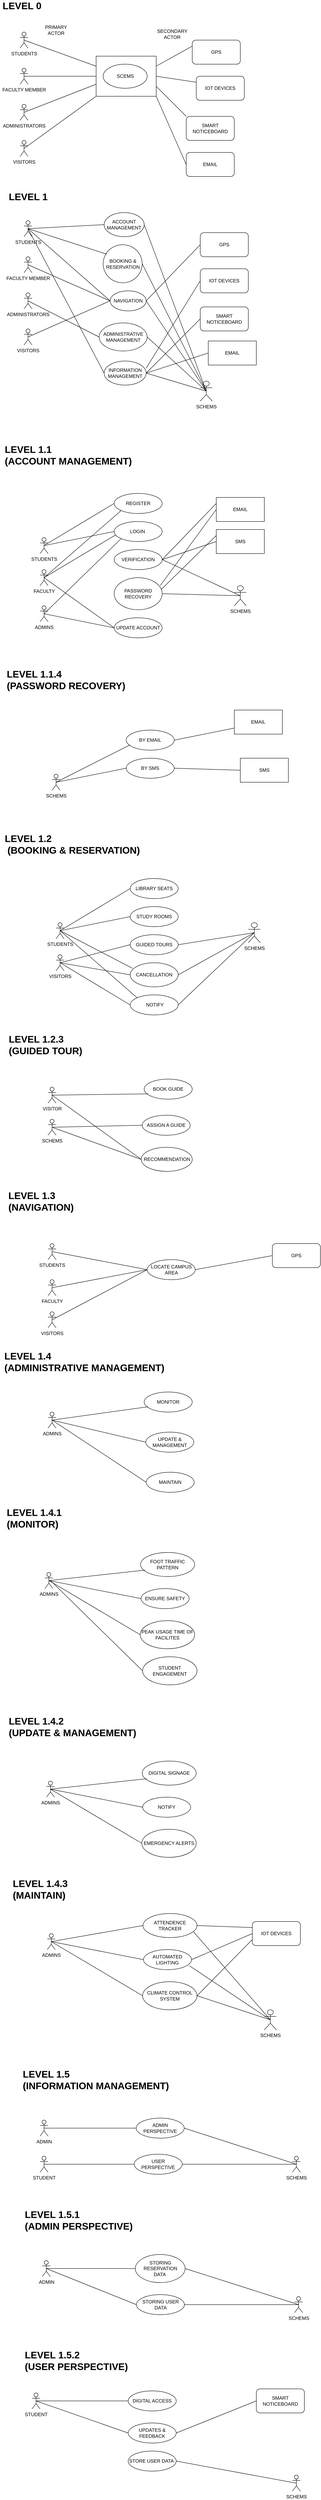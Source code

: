 <mxfile version="26.1.1">
  <diagram name="Page-1" id="uQPSw0L5lkDd11u2DVVi">
    <mxGraphModel dx="1588" dy="1170" grid="1" gridSize="10" guides="1" tooltips="1" connect="1" arrows="1" fold="1" page="1" pageScale="1" pageWidth="850" pageHeight="1100" math="0" shadow="0">
      <root>
        <mxCell id="0" />
        <mxCell id="1" parent="0" />
        <mxCell id="0TU63sxrS3hUJ0BEOowk-1" value="STUDENTS" style="shape=umlActor;verticalLabelPosition=bottom;verticalAlign=top;html=1;outlineConnect=0;" parent="1" vertex="1">
          <mxGeometry x="70" y="110" width="20" height="40" as="geometry" />
        </mxCell>
        <mxCell id="0TU63sxrS3hUJ0BEOowk-6" value="FACULTY MEMBER" style="shape=umlActor;verticalLabelPosition=bottom;verticalAlign=top;html=1;outlineConnect=0;" parent="1" vertex="1">
          <mxGeometry x="70" y="200" width="20" height="40" as="geometry" />
        </mxCell>
        <mxCell id="0TU63sxrS3hUJ0BEOowk-7" value="ADMINISTRATORS" style="shape=umlActor;verticalLabelPosition=bottom;verticalAlign=top;html=1;outlineConnect=0;" parent="1" vertex="1">
          <mxGeometry x="70" y="290" width="20" height="40" as="geometry" />
        </mxCell>
        <mxCell id="0TU63sxrS3hUJ0BEOowk-9" value="IOT DEVICES" style="rounded=1;whiteSpace=wrap;html=1;" parent="1" vertex="1">
          <mxGeometry x="510" y="220" width="120" height="60" as="geometry" />
        </mxCell>
        <mxCell id="0TU63sxrS3hUJ0BEOowk-10" value="GPS" style="rounded=1;whiteSpace=wrap;html=1;" parent="1" vertex="1">
          <mxGeometry x="500" y="130" width="120" height="60" as="geometry" />
        </mxCell>
        <mxCell id="0TU63sxrS3hUJ0BEOowk-11" value="SMART NOTICEBOARD" style="rounded=1;whiteSpace=wrap;html=1;" parent="1" vertex="1">
          <mxGeometry x="485" y="320" width="120" height="60" as="geometry" />
        </mxCell>
        <mxCell id="0TU63sxrS3hUJ0BEOowk-12" value="" style="rounded=0;whiteSpace=wrap;html=1;" parent="1" vertex="1">
          <mxGeometry x="260" y="170" width="150" height="100" as="geometry" />
        </mxCell>
        <mxCell id="0TU63sxrS3hUJ0BEOowk-13" value="SCEMS" style="ellipse;whiteSpace=wrap;html=1;" parent="1" vertex="1">
          <mxGeometry x="277.5" y="190" width="110" height="60" as="geometry" />
        </mxCell>
        <mxCell id="0TU63sxrS3hUJ0BEOowk-16" value="&lt;b&gt;&lt;font style=&quot;font-size: 24px;&quot;&gt;LEVEL 0&lt;/font&gt;&lt;/b&gt;" style="text;strokeColor=none;align=center;fillColor=none;html=1;verticalAlign=middle;whiteSpace=wrap;rounded=0;" parent="1" vertex="1">
          <mxGeometry x="20" y="30" width="110" height="30" as="geometry" />
        </mxCell>
        <mxCell id="0TU63sxrS3hUJ0BEOowk-23" value="PRIMARY ACTOR" style="text;strokeColor=none;align=center;fillColor=none;html=1;verticalAlign=middle;whiteSpace=wrap;rounded=0;" parent="1" vertex="1">
          <mxGeometry x="130" y="90" width="60" height="30" as="geometry" />
        </mxCell>
        <mxCell id="0TU63sxrS3hUJ0BEOowk-24" value="SECONDARY ACTOR" style="text;strokeColor=none;align=center;fillColor=none;html=1;verticalAlign=middle;whiteSpace=wrap;rounded=0;" parent="1" vertex="1">
          <mxGeometry x="420" y="100" width="60" height="30" as="geometry" />
        </mxCell>
        <mxCell id="0TU63sxrS3hUJ0BEOowk-27" value="VISITORS" style="shape=umlActor;verticalLabelPosition=bottom;verticalAlign=top;html=1;outlineConnect=0;" parent="1" vertex="1">
          <mxGeometry x="70" y="380" width="20" height="40" as="geometry" />
        </mxCell>
        <mxCell id="0TU63sxrS3hUJ0BEOowk-36" value="&lt;b style=&quot;forced-color-adjust: none; color: rgb(0, 0, 0); font-family: Helvetica; font-size: 12px; font-style: normal; font-variant-ligatures: normal; font-variant-caps: normal; letter-spacing: normal; orphans: 2; text-align: center; text-indent: 0px; text-transform: none; widows: 2; word-spacing: 0px; -webkit-text-stroke-width: 0px; white-space: normal; background-color: rgb(251, 251, 251); text-decoration-thickness: initial; text-decoration-style: initial; text-decoration-color: initial;&quot;&gt;&lt;font style=&quot;forced-color-adjust: none; font-size: 24px;&quot;&gt;LEVEL 1&lt;/font&gt;&lt;/b&gt;" style="text;whiteSpace=wrap;html=1;" parent="1" vertex="1">
          <mxGeometry x="40" y="500" width="130" height="50" as="geometry" />
        </mxCell>
        <mxCell id="0TU63sxrS3hUJ0BEOowk-38" value="STUDENTS" style="shape=umlActor;verticalLabelPosition=bottom;verticalAlign=top;html=1;outlineConnect=0;" parent="1" vertex="1">
          <mxGeometry x="80" y="580" width="20" height="40" as="geometry" />
        </mxCell>
        <mxCell id="0TU63sxrS3hUJ0BEOowk-40" value="FACULTY MEMBER" style="shape=umlActor;verticalLabelPosition=bottom;verticalAlign=top;html=1;outlineConnect=0;" parent="1" vertex="1">
          <mxGeometry x="80" y="670" width="20" height="40" as="geometry" />
        </mxCell>
        <mxCell id="0TU63sxrS3hUJ0BEOowk-42" value="ADMINISTRATORS" style="shape=umlActor;verticalLabelPosition=bottom;verticalAlign=top;html=1;outlineConnect=0;" parent="1" vertex="1">
          <mxGeometry x="80" y="760" width="20" height="40" as="geometry" />
        </mxCell>
        <mxCell id="0TU63sxrS3hUJ0BEOowk-49" value="VISITORS" style="shape=umlActor;verticalLabelPosition=bottom;verticalAlign=top;html=1;outlineConnect=0;" parent="1" vertex="1">
          <mxGeometry x="80" y="850" width="20" height="40" as="geometry" />
        </mxCell>
        <mxCell id="0TU63sxrS3hUJ0BEOowk-51" value="IOT DEVICES" style="rounded=1;whiteSpace=wrap;html=1;" parent="1" vertex="1">
          <mxGeometry x="520" y="700" width="120" height="60" as="geometry" />
        </mxCell>
        <mxCell id="0TU63sxrS3hUJ0BEOowk-52" value="GPS" style="rounded=1;whiteSpace=wrap;html=1;" parent="1" vertex="1">
          <mxGeometry x="520" y="610" width="120" height="60" as="geometry" />
        </mxCell>
        <mxCell id="0TU63sxrS3hUJ0BEOowk-58" value="BOOKING &amp;amp; RESERVATION" style="ellipse;whiteSpace=wrap;html=1;" parent="1" vertex="1">
          <mxGeometry x="277.5" y="640" width="97.5" height="95" as="geometry" />
        </mxCell>
        <mxCell id="0TU63sxrS3hUJ0BEOowk-59" value="ADMINISTRATIVE MANAGEMENT" style="ellipse;whiteSpace=wrap;html=1;" parent="1" vertex="1">
          <mxGeometry x="267.5" y="835" width="120" height="70" as="geometry" />
        </mxCell>
        <mxCell id="0TU63sxrS3hUJ0BEOowk-61" value="NAVIGATION" style="ellipse;whiteSpace=wrap;html=1;" parent="1" vertex="1">
          <mxGeometry x="295" y="755" width="90" height="50" as="geometry" />
        </mxCell>
        <mxCell id="0TU63sxrS3hUJ0BEOowk-62" value="INFORMATION MANAGEMENT" style="ellipse;whiteSpace=wrap;html=1;" parent="1" vertex="1">
          <mxGeometry x="280" y="930" width="105" height="60" as="geometry" />
        </mxCell>
        <mxCell id="0TU63sxrS3hUJ0BEOowk-63" value="ACCOUNT MANAGEMENT" style="ellipse;whiteSpace=wrap;html=1;" parent="1" vertex="1">
          <mxGeometry x="280" y="560" width="100" height="60" as="geometry" />
        </mxCell>
        <mxCell id="0TU63sxrS3hUJ0BEOowk-65" value="SMART NOTICEBOARD" style="rounded=1;whiteSpace=wrap;html=1;" parent="1" vertex="1">
          <mxGeometry x="520" y="795" width="120" height="60" as="geometry" />
        </mxCell>
        <mxCell id="o9S4caYOYZUb_Pdz8EVD-2" value="SCHEMS" style="shape=umlActor;verticalLabelPosition=bottom;verticalAlign=top;html=1;outlineConnect=0;" parent="1" vertex="1">
          <mxGeometry x="520" y="980" width="30" height="50" as="geometry" />
        </mxCell>
        <mxCell id="o9S4caYOYZUb_Pdz8EVD-34" value="STUDENTS" style="shape=umlActor;verticalLabelPosition=bottom;verticalAlign=top;html=1;outlineConnect=0;" parent="1" vertex="1">
          <mxGeometry x="120" y="1370" width="20" height="40" as="geometry" />
        </mxCell>
        <mxCell id="o9S4caYOYZUb_Pdz8EVD-43" value="ADMINS" style="shape=umlActor;verticalLabelPosition=bottom;verticalAlign=top;html=1;outlineConnect=0;" parent="1" vertex="1">
          <mxGeometry x="120" y="1540" width="20" height="40" as="geometry" />
        </mxCell>
        <mxCell id="o9S4caYOYZUb_Pdz8EVD-45" value="&lt;b style=&quot;forced-color-adjust: none; color: rgb(0, 0, 0); font-family: Helvetica; font-size: 12px; font-style: normal; font-variant-ligatures: normal; font-variant-caps: normal; letter-spacing: normal; orphans: 2; text-align: center; text-indent: 0px; text-transform: none; widows: 2; word-spacing: 0px; -webkit-text-stroke-width: 0px; white-space: normal; background-color: rgb(251, 251, 251); text-decoration-thickness: initial; text-decoration-style: initial; text-decoration-color: initial;&quot;&gt;&lt;font style=&quot;forced-color-adjust: none; font-size: 24px;&quot;&gt;LEVEL 1.1 &lt;br&gt;(ACCOUNT MANAGEMENT)&lt;/font&gt;&lt;/b&gt;" style="text;whiteSpace=wrap;html=1;" parent="1" vertex="1">
          <mxGeometry x="30" y="1130" width="510" height="50" as="geometry" />
        </mxCell>
        <mxCell id="o9S4caYOYZUb_Pdz8EVD-48" value="REGISTER" style="ellipse;whiteSpace=wrap;html=1;" parent="1" vertex="1">
          <mxGeometry x="305" y="1260" width="120" height="50" as="geometry" />
        </mxCell>
        <mxCell id="o9S4caYOYZUb_Pdz8EVD-49" value="LOGIN&amp;nbsp;" style="ellipse;whiteSpace=wrap;html=1;" parent="1" vertex="1">
          <mxGeometry x="305" y="1330" width="120" height="50" as="geometry" />
        </mxCell>
        <mxCell id="o9S4caYOYZUb_Pdz8EVD-50" value="UPDATE ACCOUNT" style="ellipse;whiteSpace=wrap;html=1;" parent="1" vertex="1">
          <mxGeometry x="305" y="1570" width="120" height="50" as="geometry" />
        </mxCell>
        <mxCell id="o9S4caYOYZUb_Pdz8EVD-51" value="PASSWORD RECOVERY" style="ellipse;whiteSpace=wrap;html=1;" parent="1" vertex="1">
          <mxGeometry x="305" y="1470" width="120" height="80" as="geometry" />
        </mxCell>
        <mxCell id="o9S4caYOYZUb_Pdz8EVD-52" value="SCHEMS" style="shape=umlActor;verticalLabelPosition=bottom;verticalAlign=top;html=1;outlineConnect=0;" parent="1" vertex="1">
          <mxGeometry x="605" y="1490" width="30" height="50" as="geometry" />
        </mxCell>
        <mxCell id="o9S4caYOYZUb_Pdz8EVD-60" value="FACULTY" style="shape=umlActor;verticalLabelPosition=bottom;verticalAlign=top;html=1;outlineConnect=0;" parent="1" vertex="1">
          <mxGeometry x="120" y="1450" width="20" height="40" as="geometry" />
        </mxCell>
        <mxCell id="o9S4caYOYZUb_Pdz8EVD-65" value="&lt;div&gt;VERIFICATION&lt;/div&gt;" style="ellipse;whiteSpace=wrap;html=1;" parent="1" vertex="1">
          <mxGeometry x="305" y="1400" width="120" height="50" as="geometry" />
        </mxCell>
        <mxCell id="o9S4caYOYZUb_Pdz8EVD-68" value="" style="endArrow=none;html=1;rounded=0;exitX=0.5;exitY=0.5;exitDx=0;exitDy=0;exitPerimeter=0;entryX=0;entryY=0.25;entryDx=0;entryDy=0;" parent="1" source="0TU63sxrS3hUJ0BEOowk-1" target="0TU63sxrS3hUJ0BEOowk-12" edge="1">
          <mxGeometry width="50" height="50" relative="1" as="geometry">
            <mxPoint x="370" y="410" as="sourcePoint" />
            <mxPoint x="420" y="360" as="targetPoint" />
          </mxGeometry>
        </mxCell>
        <mxCell id="o9S4caYOYZUb_Pdz8EVD-69" value="" style="endArrow=none;html=1;rounded=0;exitX=0.5;exitY=0.5;exitDx=0;exitDy=0;exitPerimeter=0;entryX=0;entryY=0.5;entryDx=0;entryDy=0;" parent="1" source="0TU63sxrS3hUJ0BEOowk-6" target="0TU63sxrS3hUJ0BEOowk-12" edge="1">
          <mxGeometry width="50" height="50" relative="1" as="geometry">
            <mxPoint x="90" y="140" as="sourcePoint" />
            <mxPoint x="270" y="230" as="targetPoint" />
          </mxGeometry>
        </mxCell>
        <mxCell id="o9S4caYOYZUb_Pdz8EVD-70" value="" style="endArrow=none;html=1;rounded=0;exitX=0.5;exitY=0.5;exitDx=0;exitDy=0;exitPerimeter=0;" parent="1" source="0TU63sxrS3hUJ0BEOowk-7" edge="1">
          <mxGeometry width="50" height="50" relative="1" as="geometry">
            <mxPoint x="100" y="150" as="sourcePoint" />
            <mxPoint x="260" y="240" as="targetPoint" />
          </mxGeometry>
        </mxCell>
        <mxCell id="o9S4caYOYZUb_Pdz8EVD-71" value="" style="endArrow=none;html=1;rounded=0;exitX=0.5;exitY=0.5;exitDx=0;exitDy=0;exitPerimeter=0;entryX=0;entryY=1;entryDx=0;entryDy=0;" parent="1" source="0TU63sxrS3hUJ0BEOowk-27" target="0TU63sxrS3hUJ0BEOowk-12" edge="1">
          <mxGeometry width="50" height="50" relative="1" as="geometry">
            <mxPoint x="110" y="160" as="sourcePoint" />
            <mxPoint x="290" y="250" as="targetPoint" />
          </mxGeometry>
        </mxCell>
        <mxCell id="o9S4caYOYZUb_Pdz8EVD-72" value="" style="endArrow=none;html=1;rounded=0;exitX=1;exitY=0.25;exitDx=0;exitDy=0;entryX=0;entryY=0.25;entryDx=0;entryDy=0;" parent="1" source="0TU63sxrS3hUJ0BEOowk-12" target="0TU63sxrS3hUJ0BEOowk-10" edge="1">
          <mxGeometry width="50" height="50" relative="1" as="geometry">
            <mxPoint x="120" y="170" as="sourcePoint" />
            <mxPoint x="300" y="260" as="targetPoint" />
          </mxGeometry>
        </mxCell>
        <mxCell id="o9S4caYOYZUb_Pdz8EVD-74" value="" style="endArrow=none;html=1;rounded=0;exitX=1;exitY=0.5;exitDx=0;exitDy=0;entryX=0;entryY=0.25;entryDx=0;entryDy=0;" parent="1" source="0TU63sxrS3hUJ0BEOowk-12" target="0TU63sxrS3hUJ0BEOowk-9" edge="1">
          <mxGeometry width="50" height="50" relative="1" as="geometry">
            <mxPoint x="420" y="205" as="sourcePoint" />
            <mxPoint x="510" y="155" as="targetPoint" />
          </mxGeometry>
        </mxCell>
        <mxCell id="o9S4caYOYZUb_Pdz8EVD-75" value="" style="endArrow=none;html=1;rounded=0;exitX=1;exitY=0.75;exitDx=0;exitDy=0;entryX=0;entryY=0;entryDx=0;entryDy=0;" parent="1" source="0TU63sxrS3hUJ0BEOowk-12" target="0TU63sxrS3hUJ0BEOowk-11" edge="1">
          <mxGeometry width="50" height="50" relative="1" as="geometry">
            <mxPoint x="430" y="215" as="sourcePoint" />
            <mxPoint x="520" y="165" as="targetPoint" />
          </mxGeometry>
        </mxCell>
        <mxCell id="o9S4caYOYZUb_Pdz8EVD-77" value="" style="endArrow=none;html=1;rounded=0;exitX=0;exitY=0.5;exitDx=0;exitDy=0;entryX=0.5;entryY=0.5;entryDx=0;entryDy=0;entryPerimeter=0;" parent="1" source="0TU63sxrS3hUJ0BEOowk-63" target="0TU63sxrS3hUJ0BEOowk-38" edge="1">
          <mxGeometry width="50" height="50" relative="1" as="geometry">
            <mxPoint x="360" y="580" as="sourcePoint" />
            <mxPoint x="410" y="530" as="targetPoint" />
          </mxGeometry>
        </mxCell>
        <mxCell id="o9S4caYOYZUb_Pdz8EVD-79" value="" style="endArrow=none;html=1;rounded=0;entryX=0.5;entryY=0.5;entryDx=0;entryDy=0;entryPerimeter=0;exitX=0.093;exitY=0.249;exitDx=0;exitDy=0;exitPerimeter=0;" parent="1" source="0TU63sxrS3hUJ0BEOowk-58" target="0TU63sxrS3hUJ0BEOowk-38" edge="1">
          <mxGeometry width="50" height="50" relative="1" as="geometry">
            <mxPoint x="277" y="660" as="sourcePoint" />
            <mxPoint x="410" y="710" as="targetPoint" />
          </mxGeometry>
        </mxCell>
        <mxCell id="o9S4caYOYZUb_Pdz8EVD-81" value="" style="endArrow=none;html=1;rounded=0;exitX=0;exitY=0.5;exitDx=0;exitDy=0;entryX=0.5;entryY=0.5;entryDx=0;entryDy=0;entryPerimeter=0;" parent="1" source="0TU63sxrS3hUJ0BEOowk-61" target="0TU63sxrS3hUJ0BEOowk-38" edge="1">
          <mxGeometry width="50" height="50" relative="1" as="geometry">
            <mxPoint x="305" y="750" as="sourcePoint" />
            <mxPoint x="110" y="620" as="targetPoint" />
          </mxGeometry>
        </mxCell>
        <mxCell id="o9S4caYOYZUb_Pdz8EVD-82" value="" style="endArrow=none;html=1;rounded=0;exitX=1;exitY=0.5;exitDx=0;exitDy=0;entryX=0;entryY=0.5;entryDx=0;entryDy=0;" parent="1" source="0TU63sxrS3hUJ0BEOowk-61" target="0TU63sxrS3hUJ0BEOowk-52" edge="1">
          <mxGeometry width="50" height="50" relative="1" as="geometry">
            <mxPoint x="315" y="760" as="sourcePoint" />
            <mxPoint x="120" y="630" as="targetPoint" />
          </mxGeometry>
        </mxCell>
        <mxCell id="o9S4caYOYZUb_Pdz8EVD-84" value="" style="endArrow=none;html=1;rounded=0;exitX=1;exitY=0.5;exitDx=0;exitDy=0;entryX=0.5;entryY=0.5;entryDx=0;entryDy=0;entryPerimeter=0;" parent="1" source="0TU63sxrS3hUJ0BEOowk-63" target="o9S4caYOYZUb_Pdz8EVD-2" edge="1">
          <mxGeometry width="50" height="50" relative="1" as="geometry">
            <mxPoint x="385" y="675" as="sourcePoint" />
            <mxPoint x="545" y="1015" as="targetPoint" />
          </mxGeometry>
        </mxCell>
        <mxCell id="o9S4caYOYZUb_Pdz8EVD-85" value="" style="endArrow=none;html=1;rounded=0;exitX=1;exitY=0.5;exitDx=0;exitDy=0;entryX=0.5;entryY=0.5;entryDx=0;entryDy=0;entryPerimeter=0;" parent="1" source="0TU63sxrS3hUJ0BEOowk-58" target="o9S4caYOYZUb_Pdz8EVD-2" edge="1">
          <mxGeometry width="50" height="50" relative="1" as="geometry">
            <mxPoint x="395" y="685" as="sourcePoint" />
            <mxPoint x="555" y="1025" as="targetPoint" />
          </mxGeometry>
        </mxCell>
        <mxCell id="o9S4caYOYZUb_Pdz8EVD-86" value="" style="endArrow=none;html=1;rounded=0;exitX=1;exitY=0.5;exitDx=0;exitDy=0;entryX=0.5;entryY=0.5;entryDx=0;entryDy=0;entryPerimeter=0;" parent="1" source="0TU63sxrS3hUJ0BEOowk-62" target="o9S4caYOYZUb_Pdz8EVD-2" edge="1">
          <mxGeometry width="50" height="50" relative="1" as="geometry">
            <mxPoint x="405" y="695" as="sourcePoint" />
            <mxPoint x="565" y="1035" as="targetPoint" />
          </mxGeometry>
        </mxCell>
        <mxCell id="o9S4caYOYZUb_Pdz8EVD-87" value="" style="endArrow=none;html=1;rounded=0;exitX=1;exitY=0.5;exitDx=0;exitDy=0;entryX=0.5;entryY=0.5;entryDx=0;entryDy=0;entryPerimeter=0;" parent="1" source="0TU63sxrS3hUJ0BEOowk-59" target="o9S4caYOYZUb_Pdz8EVD-2" edge="1">
          <mxGeometry width="50" height="50" relative="1" as="geometry">
            <mxPoint x="415" y="705" as="sourcePoint" />
            <mxPoint x="575" y="1045" as="targetPoint" />
          </mxGeometry>
        </mxCell>
        <mxCell id="o9S4caYOYZUb_Pdz8EVD-88" value="" style="endArrow=none;html=1;rounded=0;exitX=1;exitY=0.5;exitDx=0;exitDy=0;entryX=0.5;entryY=0.5;entryDx=0;entryDy=0;entryPerimeter=0;" parent="1" source="0TU63sxrS3hUJ0BEOowk-61" target="o9S4caYOYZUb_Pdz8EVD-2" edge="1">
          <mxGeometry width="50" height="50" relative="1" as="geometry">
            <mxPoint x="425" y="715" as="sourcePoint" />
            <mxPoint x="585" y="1055" as="targetPoint" />
          </mxGeometry>
        </mxCell>
        <mxCell id="o9S4caYOYZUb_Pdz8EVD-89" value="" style="endArrow=none;html=1;rounded=0;entryX=0;entryY=0.5;entryDx=0;entryDy=0;exitX=0.999;exitY=0.299;exitDx=0;exitDy=0;exitPerimeter=0;" parent="1" target="0TU63sxrS3hUJ0BEOowk-51" edge="1" source="0TU63sxrS3hUJ0BEOowk-62">
          <mxGeometry width="50" height="50" relative="1" as="geometry">
            <mxPoint x="390" y="810" as="sourcePoint" />
            <mxPoint x="595" y="1065" as="targetPoint" />
          </mxGeometry>
        </mxCell>
        <mxCell id="o9S4caYOYZUb_Pdz8EVD-90" value="" style="endArrow=none;html=1;rounded=0;entryX=0;entryY=0.5;entryDx=0;entryDy=0;exitX=1;exitY=0.5;exitDx=0;exitDy=0;" parent="1" source="0TU63sxrS3hUJ0BEOowk-62" target="0TU63sxrS3hUJ0BEOowk-65" edge="1">
          <mxGeometry width="50" height="50" relative="1" as="geometry">
            <mxPoint x="400" y="820" as="sourcePoint" />
            <mxPoint x="530" y="740" as="targetPoint" />
          </mxGeometry>
        </mxCell>
        <mxCell id="o9S4caYOYZUb_Pdz8EVD-91" value="" style="endArrow=none;html=1;rounded=0;exitX=0.5;exitY=0.5;exitDx=0;exitDy=0;exitPerimeter=0;entryX=0;entryY=0.5;entryDx=0;entryDy=0;" parent="1" source="0TU63sxrS3hUJ0BEOowk-42" target="0TU63sxrS3hUJ0BEOowk-59" edge="1">
          <mxGeometry width="50" height="50" relative="1" as="geometry">
            <mxPoint x="360" y="760" as="sourcePoint" />
            <mxPoint x="410" y="710" as="targetPoint" />
          </mxGeometry>
        </mxCell>
        <mxCell id="o9S4caYOYZUb_Pdz8EVD-92" value="" style="endArrow=none;html=1;rounded=0;exitX=0.5;exitY=0.5;exitDx=0;exitDy=0;exitPerimeter=0;entryX=0;entryY=0.5;entryDx=0;entryDy=0;" parent="1" source="0TU63sxrS3hUJ0BEOowk-40" target="0TU63sxrS3hUJ0BEOowk-61" edge="1">
          <mxGeometry width="50" height="50" relative="1" as="geometry">
            <mxPoint x="100" y="790" as="sourcePoint" />
            <mxPoint x="290" y="905" as="targetPoint" />
          </mxGeometry>
        </mxCell>
        <mxCell id="o9S4caYOYZUb_Pdz8EVD-93" value="" style="endArrow=none;html=1;rounded=0;entryX=0;entryY=0.5;entryDx=0;entryDy=0;" parent="1" target="0TU63sxrS3hUJ0BEOowk-62" edge="1">
          <mxGeometry width="50" height="50" relative="1" as="geometry">
            <mxPoint x="90" y="600" as="sourcePoint" />
            <mxPoint x="300" y="915" as="targetPoint" />
          </mxGeometry>
        </mxCell>
        <mxCell id="o9S4caYOYZUb_Pdz8EVD-94" value="" style="endArrow=none;html=1;rounded=0;exitX=0.5;exitY=0.5;exitDx=0;exitDy=0;exitPerimeter=0;entryX=0;entryY=0.5;entryDx=0;entryDy=0;" parent="1" source="0TU63sxrS3hUJ0BEOowk-49" target="0TU63sxrS3hUJ0BEOowk-61" edge="1">
          <mxGeometry width="50" height="50" relative="1" as="geometry">
            <mxPoint x="120" y="810" as="sourcePoint" />
            <mxPoint x="310" y="925" as="targetPoint" />
          </mxGeometry>
        </mxCell>
        <mxCell id="o9S4caYOYZUb_Pdz8EVD-95" value="" style="endArrow=none;html=1;rounded=0;exitX=0.5;exitY=0.5;exitDx=0;exitDy=0;exitPerimeter=0;entryX=0;entryY=0.5;entryDx=0;entryDy=0;" parent="1" source="o9S4caYOYZUb_Pdz8EVD-34" target="o9S4caYOYZUb_Pdz8EVD-49" edge="1">
          <mxGeometry width="50" height="50" relative="1" as="geometry">
            <mxPoint x="360" y="1480" as="sourcePoint" />
            <mxPoint x="410" y="1430" as="targetPoint" />
          </mxGeometry>
        </mxCell>
        <mxCell id="o9S4caYOYZUb_Pdz8EVD-96" value="" style="endArrow=none;html=1;rounded=0;entryX=0;entryY=0.5;entryDx=0;entryDy=0;" parent="1" target="o9S4caYOYZUb_Pdz8EVD-48" edge="1">
          <mxGeometry width="50" height="50" relative="1" as="geometry">
            <mxPoint x="130" y="1390" as="sourcePoint" />
            <mxPoint x="315" y="1380" as="targetPoint" />
          </mxGeometry>
        </mxCell>
        <mxCell id="o9S4caYOYZUb_Pdz8EVD-97" value="" style="endArrow=none;html=1;rounded=0;exitX=0.5;exitY=0.5;exitDx=0;exitDy=0;exitPerimeter=0;entryX=0.034;entryY=0.666;entryDx=0;entryDy=0;entryPerimeter=0;" parent="1" source="o9S4caYOYZUb_Pdz8EVD-60" target="o9S4caYOYZUb_Pdz8EVD-49" edge="1">
          <mxGeometry width="50" height="50" relative="1" as="geometry">
            <mxPoint x="150" y="1410" as="sourcePoint" />
            <mxPoint x="325" y="1390" as="targetPoint" />
          </mxGeometry>
        </mxCell>
        <mxCell id="o9S4caYOYZUb_Pdz8EVD-98" value="" style="endArrow=none;html=1;rounded=0;exitX=0.5;exitY=0.5;exitDx=0;exitDy=0;exitPerimeter=0;entryX=0;entryY=1;entryDx=0;entryDy=0;" parent="1" source="o9S4caYOYZUb_Pdz8EVD-60" target="o9S4caYOYZUb_Pdz8EVD-48" edge="1">
          <mxGeometry width="50" height="50" relative="1" as="geometry">
            <mxPoint x="160" y="1420" as="sourcePoint" />
            <mxPoint x="335" y="1400" as="targetPoint" />
          </mxGeometry>
        </mxCell>
        <mxCell id="o9S4caYOYZUb_Pdz8EVD-99" value="" style="endArrow=none;html=1;rounded=0;exitX=0.5;exitY=0.5;exitDx=0;exitDy=0;exitPerimeter=0;entryX=0;entryY=1;entryDx=0;entryDy=0;" parent="1" source="o9S4caYOYZUb_Pdz8EVD-43" target="o9S4caYOYZUb_Pdz8EVD-49" edge="1">
          <mxGeometry width="50" height="50" relative="1" as="geometry">
            <mxPoint x="170" y="1430" as="sourcePoint" />
            <mxPoint x="280" y="1600" as="targetPoint" />
          </mxGeometry>
        </mxCell>
        <mxCell id="o9S4caYOYZUb_Pdz8EVD-100" value="" style="endArrow=none;html=1;rounded=0;exitX=1;exitY=0.5;exitDx=0;exitDy=0;entryX=0.5;entryY=0.5;entryDx=0;entryDy=0;entryPerimeter=0;" parent="1" source="o9S4caYOYZUb_Pdz8EVD-51" target="o9S4caYOYZUb_Pdz8EVD-52" edge="1">
          <mxGeometry width="50" height="50" relative="1" as="geometry">
            <mxPoint x="180" y="1440" as="sourcePoint" />
            <mxPoint x="355" y="1420" as="targetPoint" />
          </mxGeometry>
        </mxCell>
        <mxCell id="o9S4caYOYZUb_Pdz8EVD-101" value="" style="endArrow=none;html=1;rounded=0;exitX=1;exitY=0.5;exitDx=0;exitDy=0;" parent="1" source="o9S4caYOYZUb_Pdz8EVD-65" edge="1">
          <mxGeometry width="50" height="50" relative="1" as="geometry">
            <mxPoint x="190" y="1450" as="sourcePoint" />
            <mxPoint x="620" y="1515" as="targetPoint" />
          </mxGeometry>
        </mxCell>
        <mxCell id="o9S4caYOYZUb_Pdz8EVD-102" value="EMAIL" style="rounded=0;whiteSpace=wrap;html=1;" parent="1" vertex="1">
          <mxGeometry x="560" y="1270" width="120" height="60" as="geometry" />
        </mxCell>
        <mxCell id="o9S4caYOYZUb_Pdz8EVD-105" value="SMS" style="rounded=0;whiteSpace=wrap;html=1;" parent="1" vertex="1">
          <mxGeometry x="560" y="1350" width="120" height="60" as="geometry" />
        </mxCell>
        <mxCell id="o9S4caYOYZUb_Pdz8EVD-106" value="" style="endArrow=none;html=1;rounded=0;exitX=0.977;exitY=0.372;exitDx=0;exitDy=0;exitPerimeter=0;entryX=0;entryY=0.25;entryDx=0;entryDy=0;" parent="1" source="o9S4caYOYZUb_Pdz8EVD-51" target="o9S4caYOYZUb_Pdz8EVD-105" edge="1">
          <mxGeometry width="50" height="50" relative="1" as="geometry">
            <mxPoint x="360" y="1460" as="sourcePoint" />
            <mxPoint x="410" y="1410" as="targetPoint" />
          </mxGeometry>
        </mxCell>
        <mxCell id="o9S4caYOYZUb_Pdz8EVD-107" value="" style="endArrow=none;html=1;rounded=0;entryX=0;entryY=0.5;entryDx=0;entryDy=0;" parent="1" target="o9S4caYOYZUb_Pdz8EVD-102" edge="1">
          <mxGeometry width="50" height="50" relative="1" as="geometry">
            <mxPoint x="420" y="1490" as="sourcePoint" />
            <mxPoint x="520" y="1285" as="targetPoint" />
          </mxGeometry>
        </mxCell>
        <mxCell id="o9S4caYOYZUb_Pdz8EVD-108" value="EMAIL" style="rounded=1;whiteSpace=wrap;html=1;" parent="1" vertex="1">
          <mxGeometry x="485" y="410" width="120" height="60" as="geometry" />
        </mxCell>
        <mxCell id="o9S4caYOYZUb_Pdz8EVD-109" value="" style="endArrow=none;html=1;rounded=0;entryX=0;entryY=0.5;entryDx=0;entryDy=0;exitX=1;exitY=1;exitDx=0;exitDy=0;" parent="1" source="0TU63sxrS3hUJ0BEOowk-12" target="o9S4caYOYZUb_Pdz8EVD-108" edge="1">
          <mxGeometry width="50" height="50" relative="1" as="geometry">
            <mxPoint x="360" y="550" as="sourcePoint" />
            <mxPoint x="410" y="500" as="targetPoint" />
          </mxGeometry>
        </mxCell>
        <mxCell id="o9S4caYOYZUb_Pdz8EVD-110" value="EMAIL" style="rounded=0;whiteSpace=wrap;html=1;" parent="1" vertex="1">
          <mxGeometry x="540" y="880" width="120" height="60" as="geometry" />
        </mxCell>
        <mxCell id="o9S4caYOYZUb_Pdz8EVD-111" value="" style="endArrow=none;html=1;rounded=0;exitX=1;exitY=0.5;exitDx=0;exitDy=0;entryX=0;entryY=0.5;entryDx=0;entryDy=0;" parent="1" source="0TU63sxrS3hUJ0BEOowk-62" target="o9S4caYOYZUb_Pdz8EVD-110" edge="1">
          <mxGeometry width="50" height="50" relative="1" as="geometry">
            <mxPoint x="390" y="970" as="sourcePoint" />
            <mxPoint x="440" y="920" as="targetPoint" />
          </mxGeometry>
        </mxCell>
        <mxCell id="o9S4caYOYZUb_Pdz8EVD-113" value="" style="endArrow=none;html=1;rounded=0;exitX=1;exitY=0.5;exitDx=0;exitDy=0;entryX=0;entryY=0.5;entryDx=0;entryDy=0;" parent="1" source="o9S4caYOYZUb_Pdz8EVD-65" target="o9S4caYOYZUb_Pdz8EVD-105" edge="1">
          <mxGeometry width="50" height="50" relative="1" as="geometry">
            <mxPoint x="390" y="1480" as="sourcePoint" />
            <mxPoint x="440" y="1430" as="targetPoint" />
          </mxGeometry>
        </mxCell>
        <mxCell id="o9S4caYOYZUb_Pdz8EVD-114" value="" style="endArrow=none;html=1;rounded=0;entryX=0;entryY=0.25;entryDx=0;entryDy=0;exitX=1;exitY=0.5;exitDx=0;exitDy=0;" parent="1" target="o9S4caYOYZUb_Pdz8EVD-102" edge="1" source="o9S4caYOYZUb_Pdz8EVD-65">
          <mxGeometry width="50" height="50" relative="1" as="geometry">
            <mxPoint x="430" y="1420" as="sourcePoint" />
            <mxPoint x="520" y="1300" as="targetPoint" />
          </mxGeometry>
        </mxCell>
        <mxCell id="o9S4caYOYZUb_Pdz8EVD-115" value="" style="endArrow=none;html=1;rounded=0;exitX=0;exitY=0.5;exitDx=0;exitDy=0;entryX=0.5;entryY=0.5;entryDx=0;entryDy=0;entryPerimeter=0;" parent="1" source="o9S4caYOYZUb_Pdz8EVD-50" target="o9S4caYOYZUb_Pdz8EVD-43" edge="1">
          <mxGeometry width="50" height="50" relative="1" as="geometry">
            <mxPoint x="390" y="1480" as="sourcePoint" />
            <mxPoint x="440" y="1430" as="targetPoint" />
          </mxGeometry>
        </mxCell>
        <mxCell id="o9S4caYOYZUb_Pdz8EVD-116" value="" style="endArrow=none;html=1;rounded=0;exitX=0;exitY=0.5;exitDx=0;exitDy=0;entryX=0.5;entryY=0.5;entryDx=0;entryDy=0;entryPerimeter=0;" parent="1" source="o9S4caYOYZUb_Pdz8EVD-50" target="o9S4caYOYZUb_Pdz8EVD-60" edge="1">
          <mxGeometry width="50" height="50" relative="1" as="geometry">
            <mxPoint x="315" y="1605" as="sourcePoint" />
            <mxPoint x="140" y="1570" as="targetPoint" />
          </mxGeometry>
        </mxCell>
        <mxCell id="VSerDiDw7x3SJ7mAtTWA-1" value="SCHEMS" style="shape=umlActor;verticalLabelPosition=bottom;verticalAlign=top;html=1;outlineConnect=0;" vertex="1" parent="1">
          <mxGeometry x="150" y="1960" width="20" height="40" as="geometry" />
        </mxCell>
        <mxCell id="VSerDiDw7x3SJ7mAtTWA-4" value="BY EMAIL" style="ellipse;whiteSpace=wrap;html=1;" vertex="1" parent="1">
          <mxGeometry x="335" y="1850" width="120" height="50" as="geometry" />
        </mxCell>
        <mxCell id="VSerDiDw7x3SJ7mAtTWA-5" value="BY SMS" style="ellipse;whiteSpace=wrap;html=1;" vertex="1" parent="1">
          <mxGeometry x="335" y="1920" width="120" height="50" as="geometry" />
        </mxCell>
        <mxCell id="VSerDiDw7x3SJ7mAtTWA-11" value="" style="endArrow=none;html=1;rounded=0;exitX=0.5;exitY=0.5;exitDx=0;exitDy=0;exitPerimeter=0;entryX=0;entryY=0.5;entryDx=0;entryDy=0;" edge="1" parent="1" source="VSerDiDw7x3SJ7mAtTWA-1" target="VSerDiDw7x3SJ7mAtTWA-5">
          <mxGeometry width="50" height="50" relative="1" as="geometry">
            <mxPoint x="390" y="2070" as="sourcePoint" />
            <mxPoint x="440" y="2020" as="targetPoint" />
          </mxGeometry>
        </mxCell>
        <mxCell id="VSerDiDw7x3SJ7mAtTWA-12" value="" style="endArrow=none;html=1;rounded=0;entryX=0.083;entryY=0.734;entryDx=0;entryDy=0;entryPerimeter=0;" edge="1" parent="1" target="VSerDiDw7x3SJ7mAtTWA-4">
          <mxGeometry width="50" height="50" relative="1" as="geometry">
            <mxPoint x="160" y="1980" as="sourcePoint" />
            <mxPoint x="345" y="1970" as="targetPoint" />
          </mxGeometry>
        </mxCell>
        <mxCell id="VSerDiDw7x3SJ7mAtTWA-31" value="" style="endArrow=none;html=1;rounded=0;exitX=1;exitY=0.5;exitDx=0;exitDy=0;entryX=0;entryY=0.5;entryDx=0;entryDy=0;" edge="1" parent="1" source="VSerDiDw7x3SJ7mAtTWA-5" target="VSerDiDw7x3SJ7mAtTWA-55">
          <mxGeometry width="50" height="50" relative="1" as="geometry">
            <mxPoint x="475" y="2120" as="sourcePoint" />
            <mxPoint x="645" y="1985" as="targetPoint" />
          </mxGeometry>
        </mxCell>
        <mxCell id="VSerDiDw7x3SJ7mAtTWA-32" value="" style="endArrow=none;html=1;rounded=0;exitX=1;exitY=0.5;exitDx=0;exitDy=0;entryX=0;entryY=0.75;entryDx=0;entryDy=0;" edge="1" parent="1" source="VSerDiDw7x3SJ7mAtTWA-4" target="VSerDiDw7x3SJ7mAtTWA-53">
          <mxGeometry width="50" height="50" relative="1" as="geometry">
            <mxPoint x="485" y="2130" as="sourcePoint" />
            <mxPoint x="645" y="1985" as="targetPoint" />
          </mxGeometry>
        </mxCell>
        <mxCell id="VSerDiDw7x3SJ7mAtTWA-33" value="STUDENTS" style="shape=umlActor;verticalLabelPosition=bottom;verticalAlign=top;html=1;outlineConnect=0;" vertex="1" parent="1">
          <mxGeometry x="160" y="2330" width="20" height="40" as="geometry" />
        </mxCell>
        <mxCell id="VSerDiDw7x3SJ7mAtTWA-34" value="LIBRARY SEATS" style="ellipse;whiteSpace=wrap;html=1;" vertex="1" parent="1">
          <mxGeometry x="345" y="2220" width="120" height="50" as="geometry" />
        </mxCell>
        <mxCell id="VSerDiDw7x3SJ7mAtTWA-35" value="STUDY ROOMS" style="ellipse;whiteSpace=wrap;html=1;" vertex="1" parent="1">
          <mxGeometry x="345" y="2290" width="120" height="50" as="geometry" />
        </mxCell>
        <mxCell id="VSerDiDw7x3SJ7mAtTWA-36" value="CANCELLATION" style="ellipse;whiteSpace=wrap;html=1;" vertex="1" parent="1">
          <mxGeometry x="345" y="2430" width="120" height="60" as="geometry" />
        </mxCell>
        <mxCell id="VSerDiDw7x3SJ7mAtTWA-37" value="SCHEMS" style="shape=umlActor;verticalLabelPosition=bottom;verticalAlign=top;html=1;outlineConnect=0;" vertex="1" parent="1">
          <mxGeometry x="640" y="2330" width="30" height="50" as="geometry" />
        </mxCell>
        <mxCell id="VSerDiDw7x3SJ7mAtTWA-38" value="VISITORS" style="shape=umlActor;verticalLabelPosition=bottom;verticalAlign=top;html=1;outlineConnect=0;" vertex="1" parent="1">
          <mxGeometry x="160" y="2410" width="20" height="40" as="geometry" />
        </mxCell>
        <mxCell id="VSerDiDw7x3SJ7mAtTWA-39" value="GUIDED TOURS" style="ellipse;whiteSpace=wrap;html=1;" vertex="1" parent="1">
          <mxGeometry x="345" y="2360" width="120" height="50" as="geometry" />
        </mxCell>
        <mxCell id="VSerDiDw7x3SJ7mAtTWA-40" value="" style="endArrow=none;html=1;rounded=0;exitX=0.5;exitY=0.5;exitDx=0;exitDy=0;exitPerimeter=0;entryX=0;entryY=0.5;entryDx=0;entryDy=0;" edge="1" parent="1" source="VSerDiDw7x3SJ7mAtTWA-33" target="VSerDiDw7x3SJ7mAtTWA-35">
          <mxGeometry width="50" height="50" relative="1" as="geometry">
            <mxPoint x="400" y="2440" as="sourcePoint" />
            <mxPoint x="450" y="2390" as="targetPoint" />
          </mxGeometry>
        </mxCell>
        <mxCell id="VSerDiDw7x3SJ7mAtTWA-41" value="" style="endArrow=none;html=1;rounded=0;entryX=0;entryY=0.5;entryDx=0;entryDy=0;" edge="1" parent="1" target="VSerDiDw7x3SJ7mAtTWA-34">
          <mxGeometry width="50" height="50" relative="1" as="geometry">
            <mxPoint x="170" y="2350" as="sourcePoint" />
            <mxPoint x="355" y="2340" as="targetPoint" />
          </mxGeometry>
        </mxCell>
        <mxCell id="VSerDiDw7x3SJ7mAtTWA-42" value="" style="endArrow=none;html=1;rounded=0;exitX=1;exitY=0.5;exitDx=0;exitDy=0;entryX=0.5;entryY=0.5;entryDx=0;entryDy=0;entryPerimeter=0;" edge="1" parent="1" source="VSerDiDw7x3SJ7mAtTWA-36" target="VSerDiDw7x3SJ7mAtTWA-37">
          <mxGeometry width="50" height="50" relative="1" as="geometry">
            <mxPoint x="220" y="2400" as="sourcePoint" />
            <mxPoint x="395" y="2380" as="targetPoint" />
          </mxGeometry>
        </mxCell>
        <mxCell id="VSerDiDw7x3SJ7mAtTWA-43" value="" style="endArrow=none;html=1;rounded=0;entryX=0.5;entryY=0.5;entryDx=0;entryDy=0;entryPerimeter=0;exitX=0;exitY=0.5;exitDx=0;exitDy=0;" edge="1" parent="1" source="VSerDiDw7x3SJ7mAtTWA-39" target="VSerDiDw7x3SJ7mAtTWA-38">
          <mxGeometry width="50" height="50" relative="1" as="geometry">
            <mxPoint x="354" y="2390" as="sourcePoint" />
            <mxPoint x="180" y="2530" as="targetPoint" />
          </mxGeometry>
        </mxCell>
        <mxCell id="VSerDiDw7x3SJ7mAtTWA-44" value="" style="endArrow=none;html=1;rounded=0;entryX=0.5;entryY=0.5;entryDx=0;entryDy=0;entryPerimeter=0;exitX=0;exitY=0.5;exitDx=0;exitDy=0;" edge="1" parent="1" source="VSerDiDw7x3SJ7mAtTWA-36" target="VSerDiDw7x3SJ7mAtTWA-38">
          <mxGeometry width="50" height="50" relative="1" as="geometry">
            <mxPoint x="355" y="2395" as="sourcePoint" />
            <mxPoint x="180" y="2440" as="targetPoint" />
          </mxGeometry>
        </mxCell>
        <mxCell id="VSerDiDw7x3SJ7mAtTWA-45" value="" style="endArrow=none;html=1;rounded=0;exitX=0.05;exitY=0.23;exitDx=0;exitDy=0;exitPerimeter=0;" edge="1" parent="1" source="VSerDiDw7x3SJ7mAtTWA-36">
          <mxGeometry width="50" height="50" relative="1" as="geometry">
            <mxPoint x="355" y="2480" as="sourcePoint" />
            <mxPoint x="170" y="2350" as="targetPoint" />
          </mxGeometry>
        </mxCell>
        <mxCell id="VSerDiDw7x3SJ7mAtTWA-46" value="" style="endArrow=none;html=1;rounded=0;entryX=0.5;entryY=0.5;entryDx=0;entryDy=0;entryPerimeter=0;exitX=1;exitY=0.5;exitDx=0;exitDy=0;" edge="1" parent="1" source="VSerDiDw7x3SJ7mAtTWA-39" target="VSerDiDw7x3SJ7mAtTWA-37">
          <mxGeometry width="50" height="50" relative="1" as="geometry">
            <mxPoint x="470" y="2390" as="sourcePoint" />
            <mxPoint x="665" y="2365" as="targetPoint" />
          </mxGeometry>
        </mxCell>
        <mxCell id="VSerDiDw7x3SJ7mAtTWA-49" value="&lt;b style=&quot;forced-color-adjust: none; color: rgb(0, 0, 0); font-family: Helvetica; font-size: 12px; font-style: normal; font-variant-ligatures: normal; font-variant-caps: normal; letter-spacing: normal; orphans: 2; text-align: center; text-indent: 0px; text-transform: none; widows: 2; word-spacing: 0px; -webkit-text-stroke-width: 0px; white-space: normal; background-color: rgb(251, 251, 251); text-decoration-thickness: initial; text-decoration-style: initial; text-decoration-color: initial;&quot;&gt;&lt;font style=&quot;forced-color-adjust: none; font-size: 24px;&quot;&gt;LEVEL 1.2&lt;br&gt;&amp;nbsp;(BOOKING &amp;amp; RESERVATION)&lt;/font&gt;&lt;/b&gt;" style="text;whiteSpace=wrap;html=1;" vertex="1" parent="1">
          <mxGeometry x="30" y="2100" width="380" height="50" as="geometry" />
        </mxCell>
        <mxCell id="VSerDiDw7x3SJ7mAtTWA-50" style="edgeStyle=orthogonalEdgeStyle;rounded=0;orthogonalLoop=1;jettySize=auto;html=1;exitX=0.5;exitY=1;exitDx=0;exitDy=0;" edge="1" parent="1" source="VSerDiDw7x3SJ7mAtTWA-49" target="VSerDiDw7x3SJ7mAtTWA-49">
          <mxGeometry relative="1" as="geometry" />
        </mxCell>
        <mxCell id="VSerDiDw7x3SJ7mAtTWA-51" value="&lt;b style=&quot;forced-color-adjust: none; color: rgb(0, 0, 0); font-family: Helvetica; font-size: 12px; font-style: normal; font-variant-ligatures: normal; font-variant-caps: normal; letter-spacing: normal; orphans: 2; text-indent: 0px; text-transform: none; widows: 2; word-spacing: 0px; -webkit-text-stroke-width: 0px; white-space: normal; text-decoration-thickness: initial; text-decoration-style: initial; text-decoration-color: initial; text-align: center; background-color: rgb(251, 251, 251);&quot;&gt;&lt;font style=&quot;forced-color-adjust: none; font-size: 24px;&quot;&gt;LEVEL 1.1.4&lt;br style=&quot;forced-color-adjust: none;&quot;&gt;(PASSWORD RECOVERY)&lt;/font&gt;&lt;/b&gt;" style="text;whiteSpace=wrap;html=1;" vertex="1" parent="1">
          <mxGeometry x="35" y="1690" width="350" height="80" as="geometry" />
        </mxCell>
        <mxCell id="VSerDiDw7x3SJ7mAtTWA-53" value="EMAIL" style="rounded=0;whiteSpace=wrap;html=1;" vertex="1" parent="1">
          <mxGeometry x="605" y="1800" width="120" height="60" as="geometry" />
        </mxCell>
        <mxCell id="VSerDiDw7x3SJ7mAtTWA-55" value="SMS" style="rounded=0;whiteSpace=wrap;html=1;" vertex="1" parent="1">
          <mxGeometry x="620" y="1920" width="120" height="60" as="geometry" />
        </mxCell>
        <mxCell id="VSerDiDw7x3SJ7mAtTWA-57" value="SCHEMS" style="shape=umlActor;verticalLabelPosition=bottom;verticalAlign=top;html=1;outlineConnect=0;" vertex="1" parent="1">
          <mxGeometry x="140" y="2820" width="20" height="40" as="geometry" />
        </mxCell>
        <mxCell id="VSerDiDw7x3SJ7mAtTWA-58" value="BOOK GUIDE" style="ellipse;whiteSpace=wrap;html=1;" vertex="1" parent="1">
          <mxGeometry x="380" y="2720" width="120" height="50" as="geometry" />
        </mxCell>
        <mxCell id="VSerDiDw7x3SJ7mAtTWA-59" value="ASSIGN A GUIDE" style="ellipse;whiteSpace=wrap;html=1;" vertex="1" parent="1">
          <mxGeometry x="375" y="2810" width="120" height="50" as="geometry" />
        </mxCell>
        <mxCell id="VSerDiDw7x3SJ7mAtTWA-60" value="" style="endArrow=none;html=1;rounded=0;exitX=0.5;exitY=0.5;exitDx=0;exitDy=0;exitPerimeter=0;entryX=0;entryY=0.5;entryDx=0;entryDy=0;" edge="1" parent="1" source="VSerDiDw7x3SJ7mAtTWA-57" target="VSerDiDw7x3SJ7mAtTWA-59">
          <mxGeometry width="50" height="50" relative="1" as="geometry">
            <mxPoint x="380" y="2930" as="sourcePoint" />
            <mxPoint x="430" y="2880" as="targetPoint" />
          </mxGeometry>
        </mxCell>
        <mxCell id="VSerDiDw7x3SJ7mAtTWA-61" value="" style="endArrow=none;html=1;rounded=0;entryX=0.083;entryY=0.734;entryDx=0;entryDy=0;entryPerimeter=0;exitX=0.5;exitY=0.5;exitDx=0;exitDy=0;exitPerimeter=0;" edge="1" parent="1" target="VSerDiDw7x3SJ7mAtTWA-58" source="VSerDiDw7x3SJ7mAtTWA-68">
          <mxGeometry width="50" height="50" relative="1" as="geometry">
            <mxPoint x="150" y="2840" as="sourcePoint" />
            <mxPoint x="335" y="2830" as="targetPoint" />
          </mxGeometry>
        </mxCell>
        <mxCell id="VSerDiDw7x3SJ7mAtTWA-66" style="edgeStyle=orthogonalEdgeStyle;rounded=0;orthogonalLoop=1;jettySize=auto;html=1;exitX=0.5;exitY=1;exitDx=0;exitDy=0;" edge="1" parent="1">
          <mxGeometry relative="1" as="geometry">
            <mxPoint x="230" y="2160" as="sourcePoint" />
            <mxPoint x="230" y="2160" as="targetPoint" />
          </mxGeometry>
        </mxCell>
        <mxCell id="VSerDiDw7x3SJ7mAtTWA-67" value="&lt;b style=&quot;forced-color-adjust: none; color: rgb(0, 0, 0); font-family: Helvetica; font-size: 12px; font-style: normal; font-variant-ligatures: normal; font-variant-caps: normal; letter-spacing: normal; orphans: 2; text-indent: 0px; text-transform: none; widows: 2; word-spacing: 0px; -webkit-text-stroke-width: 0px; white-space: normal; text-decoration-thickness: initial; text-decoration-style: initial; text-decoration-color: initial; text-align: center; background-color: rgb(251, 251, 251);&quot;&gt;&lt;font style=&quot;forced-color-adjust: none; font-size: 24px;&quot;&gt;LEVEL 1.2.3 (GUIDED TOUR)&lt;br style=&quot;forced-color-adjust: none;&quot;&gt;&lt;/font&gt;&lt;/b&gt;" style="text;whiteSpace=wrap;html=1;" vertex="1" parent="1">
          <mxGeometry x="40" y="2600" width="198" height="50" as="geometry" />
        </mxCell>
        <mxCell id="VSerDiDw7x3SJ7mAtTWA-68" value="VISITOR" style="shape=umlActor;verticalLabelPosition=bottom;verticalAlign=top;html=1;outlineConnect=0;" vertex="1" parent="1">
          <mxGeometry x="140" y="2740" width="20" height="40" as="geometry" />
        </mxCell>
        <mxCell id="VSerDiDw7x3SJ7mAtTWA-71" value="LOCATE CAMPUS AREA" style="ellipse;whiteSpace=wrap;html=1;" vertex="1" parent="1">
          <mxGeometry x="387.5" y="3170" width="120" height="50" as="geometry" />
        </mxCell>
        <mxCell id="VSerDiDw7x3SJ7mAtTWA-74" value="" style="endArrow=none;html=1;rounded=0;entryX=0;entryY=0.5;entryDx=0;entryDy=0;exitX=0.5;exitY=0.5;exitDx=0;exitDy=0;exitPerimeter=0;" edge="1" parent="1" source="VSerDiDw7x3SJ7mAtTWA-76" target="VSerDiDw7x3SJ7mAtTWA-71">
          <mxGeometry width="50" height="50" relative="1" as="geometry">
            <mxPoint x="150" y="3230" as="sourcePoint" />
            <mxPoint x="335" y="3220" as="targetPoint" />
          </mxGeometry>
        </mxCell>
        <mxCell id="VSerDiDw7x3SJ7mAtTWA-75" value="&lt;b style=&quot;forced-color-adjust: none; color: rgb(0, 0, 0); font-family: Helvetica; font-size: 12px; font-style: normal; font-variant-ligatures: normal; font-variant-caps: normal; letter-spacing: normal; orphans: 2; text-indent: 0px; text-transform: none; widows: 2; word-spacing: 0px; -webkit-text-stroke-width: 0px; white-space: normal; text-decoration-thickness: initial; text-decoration-style: initial; text-decoration-color: initial; text-align: center; background-color: rgb(251, 251, 251);&quot;&gt;&lt;font style=&quot;forced-color-adjust: none; font-size: 24px;&quot;&gt;LEVEL 1.3 &lt;br&gt;(NAVIGATION)&lt;br style=&quot;forced-color-adjust: none;&quot;&gt;&lt;/font&gt;&lt;/b&gt;" style="text;whiteSpace=wrap;html=1;" vertex="1" parent="1">
          <mxGeometry x="39" y="2990" width="531" height="50" as="geometry" />
        </mxCell>
        <mxCell id="VSerDiDw7x3SJ7mAtTWA-76" value="STUDENTS" style="shape=umlActor;verticalLabelPosition=bottom;verticalAlign=top;html=1;outlineConnect=0;" vertex="1" parent="1">
          <mxGeometry x="140" y="3130" width="20" height="40" as="geometry" />
        </mxCell>
        <mxCell id="VSerDiDw7x3SJ7mAtTWA-77" value="" style="endArrow=none;html=1;rounded=0;entryX=1;entryY=0.5;entryDx=0;entryDy=0;exitX=0;exitY=0.5;exitDx=0;exitDy=0;" edge="1" parent="1" source="VSerDiDw7x3SJ7mAtTWA-207" target="VSerDiDw7x3SJ7mAtTWA-71">
          <mxGeometry width="50" height="50" relative="1" as="geometry">
            <mxPoint x="700" y="3160" as="sourcePoint" />
            <mxPoint x="390" y="3150" as="targetPoint" />
          </mxGeometry>
        </mxCell>
        <mxCell id="VSerDiDw7x3SJ7mAtTWA-78" value="RECOMMENDATION" style="ellipse;whiteSpace=wrap;html=1;" vertex="1" parent="1">
          <mxGeometry x="372.5" y="2890" width="127.5" height="60" as="geometry" />
        </mxCell>
        <mxCell id="VSerDiDw7x3SJ7mAtTWA-79" value="" style="endArrow=none;html=1;rounded=0;entryX=0;entryY=0.5;entryDx=0;entryDy=0;exitX=0.5;exitY=0.5;exitDx=0;exitDy=0;exitPerimeter=0;" edge="1" parent="1" source="VSerDiDw7x3SJ7mAtTWA-57" target="VSerDiDw7x3SJ7mAtTWA-78">
          <mxGeometry width="50" height="50" relative="1" as="geometry">
            <mxPoint x="150" y="2845" as="sourcePoint" />
            <mxPoint x="385" y="2845" as="targetPoint" />
          </mxGeometry>
        </mxCell>
        <mxCell id="VSerDiDw7x3SJ7mAtTWA-80" value="" style="endArrow=none;html=1;rounded=0;exitX=0.5;exitY=0.5;exitDx=0;exitDy=0;exitPerimeter=0;entryX=0;entryY=0.5;entryDx=0;entryDy=0;" edge="1" parent="1" source="VSerDiDw7x3SJ7mAtTWA-68" target="VSerDiDw7x3SJ7mAtTWA-78">
          <mxGeometry width="50" height="50" relative="1" as="geometry">
            <mxPoint x="160" y="2850" as="sourcePoint" />
            <mxPoint x="370" y="2910" as="targetPoint" />
          </mxGeometry>
        </mxCell>
        <mxCell id="VSerDiDw7x3SJ7mAtTWA-87" value="&lt;b style=&quot;forced-color-adjust: none; color: rgb(0, 0, 0); font-family: Helvetica; font-size: 12px; font-style: normal; font-variant-ligatures: normal; font-variant-caps: normal; letter-spacing: normal; orphans: 2; text-indent: 0px; text-transform: none; widows: 2; word-spacing: 0px; -webkit-text-stroke-width: 0px; white-space: normal; text-decoration-thickness: initial; text-decoration-style: initial; text-decoration-color: initial; text-align: center; background-color: rgb(251, 251, 251);&quot;&gt;&lt;font style=&quot;forced-color-adjust: none; font-size: 24px;&quot;&gt;LEVEL 1.4&lt;br&gt;(ADMINISTRATIVE MANAGEMENT)&lt;br style=&quot;forced-color-adjust: none;&quot;&gt;&lt;/font&gt;&lt;/b&gt;" style="text;whiteSpace=wrap;html=1;" vertex="1" parent="1">
          <mxGeometry x="29" y="3390" width="531" height="50" as="geometry" />
        </mxCell>
        <mxCell id="VSerDiDw7x3SJ7mAtTWA-90" value="&amp;nbsp;NOTIFY" style="ellipse;whiteSpace=wrap;html=1;" vertex="1" parent="1">
          <mxGeometry x="345" y="2510" width="120" height="50" as="geometry" />
        </mxCell>
        <mxCell id="VSerDiDw7x3SJ7mAtTWA-91" value="" style="endArrow=none;html=1;rounded=0;exitX=1;exitY=0.5;exitDx=0;exitDy=0;entryX=0.5;entryY=0.5;entryDx=0;entryDy=0;entryPerimeter=0;" edge="1" parent="1" source="VSerDiDw7x3SJ7mAtTWA-90" target="VSerDiDw7x3SJ7mAtTWA-37">
          <mxGeometry width="50" height="50" relative="1" as="geometry">
            <mxPoint x="475" y="2470" as="sourcePoint" />
            <mxPoint x="665" y="2365" as="targetPoint" />
          </mxGeometry>
        </mxCell>
        <mxCell id="VSerDiDw7x3SJ7mAtTWA-92" value="" style="endArrow=none;html=1;rounded=0;entryX=0.5;entryY=0.5;entryDx=0;entryDy=0;entryPerimeter=0;exitX=0;exitY=0.5;exitDx=0;exitDy=0;" edge="1" parent="1" source="VSerDiDw7x3SJ7mAtTWA-90" target="VSerDiDw7x3SJ7mAtTWA-38">
          <mxGeometry width="50" height="50" relative="1" as="geometry">
            <mxPoint x="355" y="2470" as="sourcePoint" />
            <mxPoint x="180" y="2440" as="targetPoint" />
          </mxGeometry>
        </mxCell>
        <mxCell id="VSerDiDw7x3SJ7mAtTWA-93" value="" style="endArrow=none;html=1;rounded=0;entryX=0.5;entryY=0.5;entryDx=0;entryDy=0;entryPerimeter=0;exitX=0;exitY=0;exitDx=0;exitDy=0;" edge="1" parent="1" source="VSerDiDw7x3SJ7mAtTWA-90" target="VSerDiDw7x3SJ7mAtTWA-33">
          <mxGeometry width="50" height="50" relative="1" as="geometry">
            <mxPoint x="355" y="2545" as="sourcePoint" />
            <mxPoint x="180" y="2440" as="targetPoint" />
          </mxGeometry>
        </mxCell>
        <mxCell id="VSerDiDw7x3SJ7mAtTWA-94" value="VISITORS" style="shape=umlActor;verticalLabelPosition=bottom;verticalAlign=top;html=1;outlineConnect=0;" vertex="1" parent="1">
          <mxGeometry x="140" y="3300" width="20" height="40" as="geometry" />
        </mxCell>
        <mxCell id="VSerDiDw7x3SJ7mAtTWA-97" value="" style="endArrow=none;html=1;rounded=0;entryX=0;entryY=0.5;entryDx=0;entryDy=0;exitX=0.5;exitY=0.5;exitDx=0;exitDy=0;exitPerimeter=0;" edge="1" parent="1" source="VSerDiDw7x3SJ7mAtTWA-94" target="VSerDiDw7x3SJ7mAtTWA-71">
          <mxGeometry width="50" height="50" relative="1" as="geometry">
            <mxPoint x="160" y="3160" as="sourcePoint" />
            <mxPoint x="400" y="3157" as="targetPoint" />
          </mxGeometry>
        </mxCell>
        <mxCell id="VSerDiDw7x3SJ7mAtTWA-111" value="FOOT TRAFFIC PATTERN" style="ellipse;whiteSpace=wrap;html=1;" vertex="1" parent="1">
          <mxGeometry x="371" y="3900" width="135" height="60" as="geometry" />
        </mxCell>
        <mxCell id="VSerDiDw7x3SJ7mAtTWA-112" value="ENSURE SAFETY" style="ellipse;whiteSpace=wrap;html=1;" vertex="1" parent="1">
          <mxGeometry x="372.25" y="3990" width="120" height="50" as="geometry" />
        </mxCell>
        <mxCell id="VSerDiDw7x3SJ7mAtTWA-113" value="" style="endArrow=none;html=1;rounded=0;entryX=0.083;entryY=0.734;entryDx=0;entryDy=0;entryPerimeter=0;exitX=0.5;exitY=0.5;exitDx=0;exitDy=0;exitPerimeter=0;" edge="1" parent="1" source="VSerDiDw7x3SJ7mAtTWA-114" target="VSerDiDw7x3SJ7mAtTWA-111">
          <mxGeometry width="50" height="50" relative="1" as="geometry">
            <mxPoint x="141" y="4070" as="sourcePoint" />
            <mxPoint x="326" y="4060" as="targetPoint" />
          </mxGeometry>
        </mxCell>
        <mxCell id="VSerDiDw7x3SJ7mAtTWA-114" value="ADMINS" style="shape=umlActor;verticalLabelPosition=bottom;verticalAlign=top;html=1;outlineConnect=0;" vertex="1" parent="1">
          <mxGeometry x="132" y="3950" width="20" height="40" as="geometry" />
        </mxCell>
        <mxCell id="VSerDiDw7x3SJ7mAtTWA-115" value="" style="endArrow=none;html=1;rounded=0;entryX=0;entryY=0.5;entryDx=0;entryDy=0;exitX=0.5;exitY=0.5;exitDx=0;exitDy=0;exitPerimeter=0;" edge="1" parent="1" source="VSerDiDw7x3SJ7mAtTWA-114" target="VSerDiDw7x3SJ7mAtTWA-112">
          <mxGeometry width="50" height="50" relative="1" as="geometry">
            <mxPoint x="151" y="4000" as="sourcePoint" />
            <mxPoint x="391" y="3997" as="targetPoint" />
          </mxGeometry>
        </mxCell>
        <mxCell id="VSerDiDw7x3SJ7mAtTWA-116" value="PEAK USAGE TIME OF FACILITES" style="ellipse;whiteSpace=wrap;html=1;" vertex="1" parent="1">
          <mxGeometry x="370" y="4070" width="136" height="70" as="geometry" />
        </mxCell>
        <mxCell id="VSerDiDw7x3SJ7mAtTWA-117" value="" style="endArrow=none;html=1;rounded=0;entryX=0;entryY=0.5;entryDx=0;entryDy=0;exitX=0.5;exitY=0.5;exitDx=0;exitDy=0;exitPerimeter=0;" edge="1" parent="1" target="VSerDiDw7x3SJ7mAtTWA-116" source="VSerDiDw7x3SJ7mAtTWA-114">
          <mxGeometry width="50" height="50" relative="1" as="geometry">
            <mxPoint x="140" y="4020" as="sourcePoint" />
            <mxPoint x="376" y="4075" as="targetPoint" />
          </mxGeometry>
        </mxCell>
        <mxCell id="VSerDiDw7x3SJ7mAtTWA-118" value="&lt;b style=&quot;forced-color-adjust: none; color: rgb(0, 0, 0); font-family: Helvetica; font-size: 12px; font-style: normal; font-variant-ligatures: normal; font-variant-caps: normal; letter-spacing: normal; orphans: 2; text-indent: 0px; text-transform: none; widows: 2; word-spacing: 0px; -webkit-text-stroke-width: 0px; white-space: normal; text-decoration-thickness: initial; text-decoration-style: initial; text-decoration-color: initial; text-align: center; background-color: rgb(251, 251, 251);&quot;&gt;&lt;font style=&quot;forced-color-adjust: none; font-size: 24px;&quot;&gt;LEVEL 1.4.1&lt;br&gt;(MONITOR)&lt;br style=&quot;forced-color-adjust: none;&quot;&gt;&lt;/font&gt;&lt;/b&gt;" style="text;whiteSpace=wrap;html=1;" vertex="1" parent="1">
          <mxGeometry x="35" y="3780" width="531" height="50" as="geometry" />
        </mxCell>
        <mxCell id="VSerDiDw7x3SJ7mAtTWA-122" value="MONITOR" style="ellipse;whiteSpace=wrap;html=1;" vertex="1" parent="1">
          <mxGeometry x="380" y="3500" width="120" height="50" as="geometry" />
        </mxCell>
        <mxCell id="VSerDiDw7x3SJ7mAtTWA-124" value="" style="endArrow=none;html=1;rounded=0;entryX=0.083;entryY=0.734;entryDx=0;entryDy=0;entryPerimeter=0;exitX=0.5;exitY=0.5;exitDx=0;exitDy=0;exitPerimeter=0;" edge="1" parent="1" source="VSerDiDw7x3SJ7mAtTWA-125" target="VSerDiDw7x3SJ7mAtTWA-122">
          <mxGeometry width="50" height="50" relative="1" as="geometry">
            <mxPoint x="150" y="3620" as="sourcePoint" />
            <mxPoint x="335" y="3610" as="targetPoint" />
          </mxGeometry>
        </mxCell>
        <mxCell id="VSerDiDw7x3SJ7mAtTWA-125" value="ADMINS" style="shape=umlActor;verticalLabelPosition=bottom;verticalAlign=top;html=1;outlineConnect=0;" vertex="1" parent="1">
          <mxGeometry x="140" y="3550" width="20" height="40" as="geometry" />
        </mxCell>
        <mxCell id="VSerDiDw7x3SJ7mAtTWA-127" value="UPDATE &amp;amp; MANAGEMENT" style="ellipse;whiteSpace=wrap;html=1;" vertex="1" parent="1">
          <mxGeometry x="384" y="3600" width="120" height="50" as="geometry" />
        </mxCell>
        <mxCell id="VSerDiDw7x3SJ7mAtTWA-128" value="" style="endArrow=none;html=1;rounded=0;entryX=0;entryY=0.5;entryDx=0;entryDy=0;" edge="1" parent="1" target="VSerDiDw7x3SJ7mAtTWA-127">
          <mxGeometry width="50" height="50" relative="1" as="geometry">
            <mxPoint x="149" y="3570" as="sourcePoint" />
            <mxPoint x="385" y="3625" as="targetPoint" />
          </mxGeometry>
        </mxCell>
        <mxCell id="VSerDiDw7x3SJ7mAtTWA-129" value="MAINTAIN" style="ellipse;whiteSpace=wrap;html=1;" vertex="1" parent="1">
          <mxGeometry x="385" y="3700" width="120" height="50" as="geometry" />
        </mxCell>
        <mxCell id="VSerDiDw7x3SJ7mAtTWA-130" value="" style="endArrow=none;html=1;rounded=0;entryX=0;entryY=0.5;entryDx=0;entryDy=0;exitX=0.5;exitY=0.5;exitDx=0;exitDy=0;exitPerimeter=0;" edge="1" parent="1" source="VSerDiDw7x3SJ7mAtTWA-125" target="VSerDiDw7x3SJ7mAtTWA-129">
          <mxGeometry width="50" height="50" relative="1" as="geometry">
            <mxPoint x="159" y="3580" as="sourcePoint" />
            <mxPoint x="389" y="3715" as="targetPoint" />
          </mxGeometry>
        </mxCell>
        <mxCell id="VSerDiDw7x3SJ7mAtTWA-131" value="STUDENT&lt;br&gt;&lt;span style=&quot;background-color: transparent; color: light-dark(rgb(0, 0, 0), rgb(255, 255, 255));&quot;&gt;ENGAGEMENT&lt;/span&gt;" style="ellipse;whiteSpace=wrap;html=1;" vertex="1" parent="1">
          <mxGeometry x="376" y="4160" width="136" height="70" as="geometry" />
        </mxCell>
        <mxCell id="VSerDiDw7x3SJ7mAtTWA-132" value="" style="endArrow=none;html=1;rounded=0;entryX=0;entryY=0.5;entryDx=0;entryDy=0;" edge="1" parent="1" target="VSerDiDw7x3SJ7mAtTWA-131">
          <mxGeometry width="50" height="50" relative="1" as="geometry">
            <mxPoint x="146" y="3970" as="sourcePoint" />
            <mxPoint x="380" y="4115" as="targetPoint" />
          </mxGeometry>
        </mxCell>
        <mxCell id="VSerDiDw7x3SJ7mAtTWA-133" value="DIGITAL SIGNAGE" style="ellipse;whiteSpace=wrap;html=1;" vertex="1" parent="1">
          <mxGeometry x="375" y="4420" width="135" height="60" as="geometry" />
        </mxCell>
        <mxCell id="VSerDiDw7x3SJ7mAtTWA-134" value="NOTIFY" style="ellipse;whiteSpace=wrap;html=1;" vertex="1" parent="1">
          <mxGeometry x="376.25" y="4510" width="120" height="50" as="geometry" />
        </mxCell>
        <mxCell id="VSerDiDw7x3SJ7mAtTWA-135" value="" style="endArrow=none;html=1;rounded=0;entryX=0.083;entryY=0.734;entryDx=0;entryDy=0;entryPerimeter=0;exitX=0.5;exitY=0.5;exitDx=0;exitDy=0;exitPerimeter=0;" edge="1" parent="1" source="VSerDiDw7x3SJ7mAtTWA-136" target="VSerDiDw7x3SJ7mAtTWA-133">
          <mxGeometry width="50" height="50" relative="1" as="geometry">
            <mxPoint x="145" y="4590" as="sourcePoint" />
            <mxPoint x="330" y="4580" as="targetPoint" />
          </mxGeometry>
        </mxCell>
        <mxCell id="VSerDiDw7x3SJ7mAtTWA-136" value="ADMINS" style="shape=umlActor;verticalLabelPosition=bottom;verticalAlign=top;html=1;outlineConnect=0;" vertex="1" parent="1">
          <mxGeometry x="136" y="4470" width="20" height="40" as="geometry" />
        </mxCell>
        <mxCell id="VSerDiDw7x3SJ7mAtTWA-137" value="" style="endArrow=none;html=1;rounded=0;entryX=0;entryY=0.5;entryDx=0;entryDy=0;exitX=0.5;exitY=0.5;exitDx=0;exitDy=0;exitPerimeter=0;" edge="1" parent="1" source="VSerDiDw7x3SJ7mAtTWA-136" target="VSerDiDw7x3SJ7mAtTWA-134">
          <mxGeometry width="50" height="50" relative="1" as="geometry">
            <mxPoint x="155" y="4520" as="sourcePoint" />
            <mxPoint x="395" y="4517" as="targetPoint" />
          </mxGeometry>
        </mxCell>
        <mxCell id="VSerDiDw7x3SJ7mAtTWA-138" value="EMERGENCY ALERTS" style="ellipse;whiteSpace=wrap;html=1;" vertex="1" parent="1">
          <mxGeometry x="374" y="4590" width="136" height="70" as="geometry" />
        </mxCell>
        <mxCell id="VSerDiDw7x3SJ7mAtTWA-139" value="" style="endArrow=none;html=1;rounded=0;entryX=0;entryY=0.5;entryDx=0;entryDy=0;exitX=0.5;exitY=0.5;exitDx=0;exitDy=0;exitPerimeter=0;" edge="1" parent="1" source="VSerDiDw7x3SJ7mAtTWA-136" target="VSerDiDw7x3SJ7mAtTWA-138">
          <mxGeometry width="50" height="50" relative="1" as="geometry">
            <mxPoint x="144" y="4540" as="sourcePoint" />
            <mxPoint x="380" y="4595" as="targetPoint" />
          </mxGeometry>
        </mxCell>
        <mxCell id="VSerDiDw7x3SJ7mAtTWA-145" value="&lt;b style=&quot;forced-color-adjust: none; color: rgb(0, 0, 0); font-family: Helvetica; font-size: 12px; font-style: normal; font-variant-ligatures: normal; font-variant-caps: normal; letter-spacing: normal; orphans: 2; text-indent: 0px; text-transform: none; widows: 2; word-spacing: 0px; -webkit-text-stroke-width: 0px; white-space: normal; text-decoration-thickness: initial; text-decoration-style: initial; text-decoration-color: initial; text-align: center; background-color: rgb(251, 251, 251);&quot;&gt;&lt;font style=&quot;forced-color-adjust: none; font-size: 24px;&quot;&gt;LEVEL 1.4.2&lt;br&gt;(UPDATE &amp;amp; MANAGEMENT)&lt;/font&gt;&lt;/b&gt;" style="text;whiteSpace=wrap;html=1;" vertex="1" parent="1">
          <mxGeometry x="40" y="4300" width="370" height="50" as="geometry" />
        </mxCell>
        <mxCell id="VSerDiDw7x3SJ7mAtTWA-146" value="ATTENDENCE TRACKER" style="ellipse;whiteSpace=wrap;html=1;" vertex="1" parent="1">
          <mxGeometry x="377" y="4800" width="135" height="60" as="geometry" />
        </mxCell>
        <mxCell id="VSerDiDw7x3SJ7mAtTWA-147" value="AUTOMATED LIGHTING" style="ellipse;whiteSpace=wrap;html=1;" vertex="1" parent="1">
          <mxGeometry x="378.25" y="4890" width="120" height="50" as="geometry" />
        </mxCell>
        <mxCell id="VSerDiDw7x3SJ7mAtTWA-148" value="" style="endArrow=none;html=1;rounded=0;entryX=0;entryY=0.5;entryDx=0;entryDy=0;exitX=0.5;exitY=0.5;exitDx=0;exitDy=0;exitPerimeter=0;" edge="1" parent="1" source="VSerDiDw7x3SJ7mAtTWA-149" target="VSerDiDw7x3SJ7mAtTWA-146">
          <mxGeometry width="50" height="50" relative="1" as="geometry">
            <mxPoint x="147" y="4970" as="sourcePoint" />
            <mxPoint x="332" y="4960" as="targetPoint" />
          </mxGeometry>
        </mxCell>
        <mxCell id="VSerDiDw7x3SJ7mAtTWA-149" value="ADMINS" style="shape=umlActor;verticalLabelPosition=bottom;verticalAlign=top;html=1;outlineConnect=0;" vertex="1" parent="1">
          <mxGeometry x="138" y="4850" width="20" height="40" as="geometry" />
        </mxCell>
        <mxCell id="VSerDiDw7x3SJ7mAtTWA-150" value="" style="endArrow=none;html=1;rounded=0;entryX=0;entryY=0.5;entryDx=0;entryDy=0;exitX=0.5;exitY=0.5;exitDx=0;exitDy=0;exitPerimeter=0;" edge="1" parent="1" source="VSerDiDw7x3SJ7mAtTWA-149" target="VSerDiDw7x3SJ7mAtTWA-147">
          <mxGeometry width="50" height="50" relative="1" as="geometry">
            <mxPoint x="157" y="4900" as="sourcePoint" />
            <mxPoint x="397" y="4897" as="targetPoint" />
          </mxGeometry>
        </mxCell>
        <mxCell id="VSerDiDw7x3SJ7mAtTWA-151" value="CLIMATE CONTROL SYSTEM" style="ellipse;whiteSpace=wrap;html=1;" vertex="1" parent="1">
          <mxGeometry x="376" y="4970" width="136" height="70" as="geometry" />
        </mxCell>
        <mxCell id="VSerDiDw7x3SJ7mAtTWA-152" value="" style="endArrow=none;html=1;rounded=0;entryX=0;entryY=0.5;entryDx=0;entryDy=0;exitX=0.5;exitY=0.5;exitDx=0;exitDy=0;exitPerimeter=0;" edge="1" parent="1" source="VSerDiDw7x3SJ7mAtTWA-149" target="VSerDiDw7x3SJ7mAtTWA-151">
          <mxGeometry width="50" height="50" relative="1" as="geometry">
            <mxPoint x="146" y="4920" as="sourcePoint" />
            <mxPoint x="382" y="4975" as="targetPoint" />
          </mxGeometry>
        </mxCell>
        <mxCell id="VSerDiDw7x3SJ7mAtTWA-158" value="&lt;b style=&quot;forced-color-adjust: none; color: rgb(0, 0, 0); font-family: Helvetica; font-size: 12px; font-style: normal; font-variant-ligatures: normal; font-variant-caps: normal; letter-spacing: normal; orphans: 2; text-indent: 0px; text-transform: none; widows: 2; word-spacing: 0px; -webkit-text-stroke-width: 0px; white-space: normal; text-decoration-thickness: initial; text-decoration-style: initial; text-decoration-color: initial; text-align: center; background-color: rgb(251, 251, 251);&quot;&gt;&lt;font style=&quot;forced-color-adjust: none; font-size: 24px;&quot;&gt;LEVEL 1.5&lt;br&gt;(INFORMATION MANAGEMENT)&lt;br style=&quot;forced-color-adjust: none;&quot;&gt;&lt;/font&gt;&lt;/b&gt;" style="text;whiteSpace=wrap;html=1;" vertex="1" parent="1">
          <mxGeometry x="74.5" y="5180" width="531" height="50" as="geometry" />
        </mxCell>
        <mxCell id="VSerDiDw7x3SJ7mAtTWA-161" value="&lt;b style=&quot;forced-color-adjust: none; color: rgb(0, 0, 0); font-family: Helvetica; font-size: 12px; font-style: normal; font-variant-ligatures: normal; font-variant-caps: normal; letter-spacing: normal; orphans: 2; text-indent: 0px; text-transform: none; widows: 2; word-spacing: 0px; -webkit-text-stroke-width: 0px; white-space: normal; text-decoration-thickness: initial; text-decoration-style: initial; text-decoration-color: initial; text-align: center; background-color: rgb(251, 251, 251);&quot;&gt;&lt;font style=&quot;forced-color-adjust: none; font-size: 24px;&quot;&gt;LEVEL 1.4.3 &lt;br&gt;(MAINTAIN)&lt;/font&gt;&lt;/b&gt;" style="text;whiteSpace=wrap;html=1;" vertex="1" parent="1">
          <mxGeometry x="50" y="4705" width="350" height="50" as="geometry" />
        </mxCell>
        <mxCell id="VSerDiDw7x3SJ7mAtTWA-162" value="IOT DEVICES" style="rounded=1;whiteSpace=wrap;html=1;" vertex="1" parent="1">
          <mxGeometry x="650" y="4820" width="120" height="60" as="geometry" />
        </mxCell>
        <mxCell id="VSerDiDw7x3SJ7mAtTWA-163" value="" style="endArrow=none;html=1;rounded=0;entryX=0;entryY=0.25;entryDx=0;entryDy=0;exitX=1;exitY=0.5;exitDx=0;exitDy=0;" edge="1" parent="1" source="VSerDiDw7x3SJ7mAtTWA-146" target="VSerDiDw7x3SJ7mAtTWA-162">
          <mxGeometry width="50" height="50" relative="1" as="geometry">
            <mxPoint x="158" y="4880" as="sourcePoint" />
            <mxPoint x="398" y="4854" as="targetPoint" />
          </mxGeometry>
        </mxCell>
        <mxCell id="VSerDiDw7x3SJ7mAtTWA-164" value="" style="endArrow=none;html=1;rounded=0;exitX=1;exitY=0.5;exitDx=0;exitDy=0;entryX=0;entryY=0.5;entryDx=0;entryDy=0;" edge="1" parent="1" source="VSerDiDw7x3SJ7mAtTWA-147" target="VSerDiDw7x3SJ7mAtTWA-162">
          <mxGeometry width="50" height="50" relative="1" as="geometry">
            <mxPoint x="522" y="4840" as="sourcePoint" />
            <mxPoint x="620" y="4910" as="targetPoint" />
          </mxGeometry>
        </mxCell>
        <mxCell id="VSerDiDw7x3SJ7mAtTWA-165" value="" style="endArrow=none;html=1;rounded=0;exitX=1;exitY=0.5;exitDx=0;exitDy=0;entryX=0;entryY=0.75;entryDx=0;entryDy=0;" edge="1" parent="1" source="VSerDiDw7x3SJ7mAtTWA-151" target="VSerDiDw7x3SJ7mAtTWA-162">
          <mxGeometry width="50" height="50" relative="1" as="geometry">
            <mxPoint x="532" y="4850" as="sourcePoint" />
            <mxPoint x="630" y="4930" as="targetPoint" />
          </mxGeometry>
        </mxCell>
        <mxCell id="VSerDiDw7x3SJ7mAtTWA-167" value="SCHEMS" style="shape=umlActor;verticalLabelPosition=bottom;verticalAlign=top;html=1;outlineConnect=0;" vertex="1" parent="1">
          <mxGeometry x="680" y="5040" width="30" height="50" as="geometry" />
        </mxCell>
        <mxCell id="VSerDiDw7x3SJ7mAtTWA-168" value="&lt;span style=&quot;color: rgba(0, 0, 0, 0); font-family: monospace; font-size: 0px; text-align: start; background-color: rgb(251, 251, 251);&quot;&gt;%3CmxGraphModel%3E%3Croot%3E%3CmxCell%20id%3D%220%22%2F%3E%3CmxCell%20id%3D%221%22%20parent%3D%220%22%2F%3E%3CmxCell%20id%3D%222%22%20value%3D%22%22%20style%3D%22endArrow%3Dnone%3Bhtml%3D1%3Brounded%3D0%3BexitX%3D1%3BexitY%3D0.5%3BexitDx%3D0%3BexitDy%3D0%3BentryX%3D0%3BentryY%3D0.75%3BentryDx%3D0%3BentryDy%3D0%3B%22%20edge%3D%221%22%20parent%3D%221%22%3E%3CmxGeometry%20width%3D%2250%22%20height%3D%2250%22%20relative%3D%221%22%20as%3D%22geometry%22%3E%3CmxPoint%20x%3D%22512%22%20y%3D%225005%22%20as%3D%22sourcePoint%22%2F%3E%3CmxPoint%20x%3D%22660%22%20y%3D%224935%22%20as%3D%22targetPoint%22%2F%3E%3C%2FmxGeometry%3E%3C%2FmxCell%3E%3C%2Froot%3E%3C%2FmxGraphModel%3E&lt;/span&gt;" style="endArrow=none;html=1;rounded=0;exitX=1;exitY=0.5;exitDx=0;exitDy=0;entryX=0.5;entryY=0.5;entryDx=0;entryDy=0;entryPerimeter=0;" edge="1" parent="1" source="VSerDiDw7x3SJ7mAtTWA-151" target="VSerDiDw7x3SJ7mAtTWA-167">
          <mxGeometry width="50" height="50" relative="1" as="geometry">
            <mxPoint x="522" y="5015" as="sourcePoint" />
            <mxPoint x="670" y="4945" as="targetPoint" />
          </mxGeometry>
        </mxCell>
        <mxCell id="VSerDiDw7x3SJ7mAtTWA-169" value="&lt;span style=&quot;color: rgba(0, 0, 0, 0); font-family: monospace; font-size: 0px; text-align: start; background-color: rgb(251, 251, 251);&quot;&gt;%3CmxGraphModel%3E%3Croot%3E%3CmxCell%20id%3D%220%22%2F%3E%3CmxCell%20id%3D%221%22%20parent%3D%220%22%2F%3E%3CmxCell%20id%3D%222%22%20value%3D%22%22%20style%3D%22endArrow%3Dnone%3Bhtml%3D1%3Brounded%3D0%3BexitX%3D1%3BexitY%3D0.5%3BexitDx%3D0%3BexitDy%3D0%3BentryX%3D0%3BentryY%3D0.75%3BentryDx%3D0%3BentryDy%3D0%3B%22%20edge%3D%221%22%20parent%3D%221%22%3E%3CmxGeometry%20width%3D%2250%22%20height%3D%2250%22%20relative%3D%221%22%20as%3D%22geometry%22%3E%3CmxPoint%20x%3D%22512%22%20y%3D%225005%22%20as%3D%22sourcePoint%22%2F%3E%3CmxPoint%20x%3D%22660%22%20y%3D%224935%22%20as%3D%22targetPoint%22%2F%3E%3C%2FmxGeometry%3E%3C%2FmxCell%3E%3C%2Froot%3E%3C%2FmxGraphModel%3E&lt;/span&gt;" style="endArrow=none;html=1;rounded=0;exitX=0.953;exitY=0.8;exitDx=0;exitDy=0;entryX=0.5;entryY=0.5;entryDx=0;entryDy=0;entryPerimeter=0;exitPerimeter=0;" edge="1" parent="1" source="VSerDiDw7x3SJ7mAtTWA-147" target="VSerDiDw7x3SJ7mAtTWA-167">
          <mxGeometry width="50" height="50" relative="1" as="geometry">
            <mxPoint x="522" y="5015" as="sourcePoint" />
            <mxPoint x="705" y="5075" as="targetPoint" />
          </mxGeometry>
        </mxCell>
        <mxCell id="VSerDiDw7x3SJ7mAtTWA-170" value="&lt;span style=&quot;color: rgba(0, 0, 0, 0); font-family: monospace; font-size: 0px; text-align: start; background-color: rgb(251, 251, 251);&quot;&gt;%3CmxGraphModel%3E%3Croot%3E%3CmxCell%20id%3D%220%22%2F%3E%3CmxCell%20id%3D%221%22%20parent%3D%220%22%2F%3E%3CmxCell%20id%3D%222%22%20value%3D%22%22%20style%3D%22endArrow%3Dnone%3Bhtml%3D1%3Brounded%3D0%3BexitX%3D1%3BexitY%3D0.5%3BexitDx%3D0%3BexitDy%3D0%3BentryX%3D0%3BentryY%3D0.75%3BentryDx%3D0%3BentryDy%3D0%3B%22%20edge%3D%221%22%20parent%3D%221%22%3E%3CmxGeometry%20width%3D%2250%22%20height%3D%2250%22%20relative%3D%221%22%20as%3D%22geometry%22%3E%3CmxPoint%20x%3D%22512%22%20y%3D%225005%22%20as%3D%22sourcePoint%22%2F%3E%3CmxPoint%20x%3D%22660%22%20y%3D%224935%22%20as%3D%22targetPoint%22%2F%3E%3C%2FmxGeometry%3E%3C%2FmxCell%3E%3C%2Froot%3E%3C%2FmxGraphModel%3E&lt;/span&gt;" style="endArrow=none;html=1;rounded=0;entryX=0.5;entryY=0.5;entryDx=0;entryDy=0;entryPerimeter=0;exitX=0.932;exitY=0.755;exitDx=0;exitDy=0;exitPerimeter=0;" edge="1" parent="1" source="VSerDiDw7x3SJ7mAtTWA-146" target="VSerDiDw7x3SJ7mAtTWA-167">
          <mxGeometry width="50" height="50" relative="1" as="geometry">
            <mxPoint x="532" y="5025" as="sourcePoint" />
            <mxPoint x="715" y="5085" as="targetPoint" />
          </mxGeometry>
        </mxCell>
        <mxCell id="VSerDiDw7x3SJ7mAtTWA-171" value="SCHEMS" style="shape=umlActor;verticalLabelPosition=bottom;verticalAlign=top;html=1;outlineConnect=0;" vertex="1" parent="1">
          <mxGeometry x="750" y="5405" width="20" height="40" as="geometry" />
        </mxCell>
        <mxCell id="VSerDiDw7x3SJ7mAtTWA-172" value="ADMIN PERSPECTIVE" style="ellipse;whiteSpace=wrap;html=1;" vertex="1" parent="1">
          <mxGeometry x="360" y="5310" width="120" height="50" as="geometry" />
        </mxCell>
        <mxCell id="VSerDiDw7x3SJ7mAtTWA-173" value="USER PERSPECTIVE" style="ellipse;whiteSpace=wrap;html=1;" vertex="1" parent="1">
          <mxGeometry x="355" y="5400" width="120" height="50" as="geometry" />
        </mxCell>
        <mxCell id="VSerDiDw7x3SJ7mAtTWA-174" value="" style="endArrow=none;html=1;rounded=0;exitX=0.5;exitY=0.5;exitDx=0;exitDy=0;exitPerimeter=0;entryX=1;entryY=0.5;entryDx=0;entryDy=0;" edge="1" parent="1" source="VSerDiDw7x3SJ7mAtTWA-171" target="VSerDiDw7x3SJ7mAtTWA-173">
          <mxGeometry width="50" height="50" relative="1" as="geometry">
            <mxPoint x="360" y="5520" as="sourcePoint" />
            <mxPoint x="410" y="5470" as="targetPoint" />
          </mxGeometry>
        </mxCell>
        <mxCell id="VSerDiDw7x3SJ7mAtTWA-175" value="" style="endArrow=none;html=1;rounded=0;entryX=0;entryY=0.5;entryDx=0;entryDy=0;exitX=0.5;exitY=0.5;exitDx=0;exitDy=0;exitPerimeter=0;" edge="1" parent="1" source="VSerDiDw7x3SJ7mAtTWA-176" target="VSerDiDw7x3SJ7mAtTWA-172">
          <mxGeometry width="50" height="50" relative="1" as="geometry">
            <mxPoint x="130" y="5430" as="sourcePoint" />
            <mxPoint x="315" y="5420" as="targetPoint" />
          </mxGeometry>
        </mxCell>
        <mxCell id="VSerDiDw7x3SJ7mAtTWA-176" value="ADMIN" style="shape=umlActor;verticalLabelPosition=bottom;verticalAlign=top;html=1;outlineConnect=0;" vertex="1" parent="1">
          <mxGeometry x="120" y="5315" width="20" height="40" as="geometry" />
        </mxCell>
        <mxCell id="VSerDiDw7x3SJ7mAtTWA-177" value="" style="endArrow=none;html=1;rounded=0;exitX=0.5;exitY=0.5;exitDx=0;exitDy=0;exitPerimeter=0;entryX=1;entryY=0.5;entryDx=0;entryDy=0;" edge="1" parent="1" source="VSerDiDw7x3SJ7mAtTWA-171" target="VSerDiDw7x3SJ7mAtTWA-172">
          <mxGeometry width="50" height="50" relative="1" as="geometry">
            <mxPoint x="140" y="5435" as="sourcePoint" />
            <mxPoint x="370" y="5350" as="targetPoint" />
          </mxGeometry>
        </mxCell>
        <mxCell id="VSerDiDw7x3SJ7mAtTWA-178" value="STUDENT" style="shape=umlActor;verticalLabelPosition=bottom;verticalAlign=top;html=1;outlineConnect=0;" vertex="1" parent="1">
          <mxGeometry x="120" y="5405" width="20" height="40" as="geometry" />
        </mxCell>
        <mxCell id="VSerDiDw7x3SJ7mAtTWA-179" value="" style="endArrow=none;html=1;rounded=0;entryX=0;entryY=0.5;entryDx=0;entryDy=0;exitX=0.5;exitY=0.5;exitDx=0;exitDy=0;exitPerimeter=0;" edge="1" parent="1" source="VSerDiDw7x3SJ7mAtTWA-178" target="VSerDiDw7x3SJ7mAtTWA-173">
          <mxGeometry width="50" height="50" relative="1" as="geometry">
            <mxPoint x="140" y="5360" as="sourcePoint" />
            <mxPoint x="380" y="5357" as="targetPoint" />
          </mxGeometry>
        </mxCell>
        <mxCell id="VSerDiDw7x3SJ7mAtTWA-180" value="FACULTY" style="shape=umlActor;verticalLabelPosition=bottom;verticalAlign=top;html=1;outlineConnect=0;" vertex="1" parent="1">
          <mxGeometry x="140" y="3220" width="20" height="40" as="geometry" />
        </mxCell>
        <mxCell id="VSerDiDw7x3SJ7mAtTWA-181" value="" style="endArrow=none;html=1;rounded=0;entryX=0;entryY=0.5;entryDx=0;entryDy=0;exitX=0.5;exitY=0.5;exitDx=0;exitDy=0;exitPerimeter=0;" edge="1" parent="1" source="VSerDiDw7x3SJ7mAtTWA-180" target="VSerDiDw7x3SJ7mAtTWA-71">
          <mxGeometry width="50" height="50" relative="1" as="geometry">
            <mxPoint x="160" y="3330" as="sourcePoint" />
            <mxPoint x="398" y="3205" as="targetPoint" />
          </mxGeometry>
        </mxCell>
        <mxCell id="VSerDiDw7x3SJ7mAtTWA-182" value="&lt;b style=&quot;forced-color-adjust: none; color: rgb(0, 0, 0); font-family: Helvetica; font-size: 12px; font-style: normal; font-variant-ligatures: normal; font-variant-caps: normal; letter-spacing: normal; orphans: 2; text-indent: 0px; text-transform: none; widows: 2; word-spacing: 0px; -webkit-text-stroke-width: 0px; white-space: normal; text-decoration-thickness: initial; text-decoration-style: initial; text-decoration-color: initial; text-align: center; background-color: rgb(251, 251, 251);&quot;&gt;&lt;font style=&quot;forced-color-adjust: none; font-size: 24px;&quot;&gt;LEVEL 1.5.1&lt;br&gt;(ADMIN PERSPECTIVE)&lt;br style=&quot;forced-color-adjust: none;&quot;&gt;&lt;/font&gt;&lt;/b&gt;" style="text;whiteSpace=wrap;html=1;" vertex="1" parent="1">
          <mxGeometry x="80" y="5530" width="531" height="50" as="geometry" />
        </mxCell>
        <mxCell id="VSerDiDw7x3SJ7mAtTWA-183" value="SCHEMS" style="shape=umlActor;verticalLabelPosition=bottom;verticalAlign=top;html=1;outlineConnect=0;" vertex="1" parent="1">
          <mxGeometry x="755.5" y="5755" width="20" height="40" as="geometry" />
        </mxCell>
        <mxCell id="VSerDiDw7x3SJ7mAtTWA-184" value="STORING RESERVATION&lt;br&gt;DATA&amp;nbsp;" style="ellipse;whiteSpace=wrap;html=1;" vertex="1" parent="1">
          <mxGeometry x="357.75" y="5650" width="124.5" height="70" as="geometry" />
        </mxCell>
        <mxCell id="VSerDiDw7x3SJ7mAtTWA-185" value="STORING USER DATA" style="ellipse;whiteSpace=wrap;html=1;" vertex="1" parent="1">
          <mxGeometry x="360.5" y="5750" width="120" height="50" as="geometry" />
        </mxCell>
        <mxCell id="VSerDiDw7x3SJ7mAtTWA-186" value="" style="endArrow=none;html=1;rounded=0;exitX=0.5;exitY=0.5;exitDx=0;exitDy=0;exitPerimeter=0;entryX=1;entryY=0.5;entryDx=0;entryDy=0;" edge="1" parent="1" source="VSerDiDw7x3SJ7mAtTWA-183" target="VSerDiDw7x3SJ7mAtTWA-185">
          <mxGeometry width="50" height="50" relative="1" as="geometry">
            <mxPoint x="365.5" y="5870" as="sourcePoint" />
            <mxPoint x="415.5" y="5820" as="targetPoint" />
          </mxGeometry>
        </mxCell>
        <mxCell id="VSerDiDw7x3SJ7mAtTWA-187" value="" style="endArrow=none;html=1;rounded=0;entryX=0;entryY=0.5;entryDx=0;entryDy=0;exitX=0.5;exitY=0.5;exitDx=0;exitDy=0;exitPerimeter=0;" edge="1" parent="1" source="VSerDiDw7x3SJ7mAtTWA-188" target="VSerDiDw7x3SJ7mAtTWA-184">
          <mxGeometry width="50" height="50" relative="1" as="geometry">
            <mxPoint x="135.5" y="5780" as="sourcePoint" />
            <mxPoint x="320.5" y="5770" as="targetPoint" />
          </mxGeometry>
        </mxCell>
        <mxCell id="VSerDiDw7x3SJ7mAtTWA-188" value="ADMIN" style="shape=umlActor;verticalLabelPosition=bottom;verticalAlign=top;html=1;outlineConnect=0;" vertex="1" parent="1">
          <mxGeometry x="125.5" y="5665" width="20" height="40" as="geometry" />
        </mxCell>
        <mxCell id="VSerDiDw7x3SJ7mAtTWA-189" value="" style="endArrow=none;html=1;rounded=0;exitX=0.5;exitY=0.5;exitDx=0;exitDy=0;exitPerimeter=0;entryX=1;entryY=0.5;entryDx=0;entryDy=0;" edge="1" parent="1" source="VSerDiDw7x3SJ7mAtTWA-183" target="VSerDiDw7x3SJ7mAtTWA-184">
          <mxGeometry width="50" height="50" relative="1" as="geometry">
            <mxPoint x="145.5" y="5785" as="sourcePoint" />
            <mxPoint x="375.5" y="5700" as="targetPoint" />
          </mxGeometry>
        </mxCell>
        <mxCell id="VSerDiDw7x3SJ7mAtTWA-192" value="&lt;b style=&quot;forced-color-adjust: none; color: rgb(0, 0, 0); font-family: Helvetica; font-size: 12px; font-style: normal; font-variant-ligatures: normal; font-variant-caps: normal; letter-spacing: normal; orphans: 2; text-indent: 0px; text-transform: none; widows: 2; word-spacing: 0px; -webkit-text-stroke-width: 0px; white-space: normal; text-decoration-thickness: initial; text-decoration-style: initial; text-decoration-color: initial; text-align: center; background-color: rgb(251, 251, 251);&quot;&gt;&lt;font style=&quot;forced-color-adjust: none; font-size: 24px;&quot;&gt;LEVEL 1.5.2&lt;br&gt;(USER PERSPECTIVE)&lt;br style=&quot;forced-color-adjust: none;&quot;&gt;&lt;/font&gt;&lt;/b&gt;" style="text;whiteSpace=wrap;html=1;" vertex="1" parent="1">
          <mxGeometry x="80" y="5880" width="531" height="50" as="geometry" />
        </mxCell>
        <mxCell id="VSerDiDw7x3SJ7mAtTWA-193" value="SCHEMS" style="shape=umlActor;verticalLabelPosition=bottom;verticalAlign=top;html=1;outlineConnect=0;" vertex="1" parent="1">
          <mxGeometry x="750" y="6200" width="20" height="40" as="geometry" />
        </mxCell>
        <mxCell id="VSerDiDw7x3SJ7mAtTWA-194" value="DIGITAL ACCESS" style="ellipse;whiteSpace=wrap;html=1;" vertex="1" parent="1">
          <mxGeometry x="340" y="5990" width="120" height="50" as="geometry" />
        </mxCell>
        <mxCell id="VSerDiDw7x3SJ7mAtTWA-195" value="STORE USER DATA&amp;nbsp;" style="ellipse;whiteSpace=wrap;html=1;" vertex="1" parent="1">
          <mxGeometry x="340" y="6140" width="120" height="50" as="geometry" />
        </mxCell>
        <mxCell id="VSerDiDw7x3SJ7mAtTWA-196" value="" style="endArrow=none;html=1;rounded=0;exitX=0;exitY=0.5;exitDx=0;exitDy=0;entryX=1;entryY=0.5;entryDx=0;entryDy=0;" edge="1" parent="1" source="VSerDiDw7x3SJ7mAtTWA-202" target="VSerDiDw7x3SJ7mAtTWA-203">
          <mxGeometry width="50" height="50" relative="1" as="geometry">
            <mxPoint x="340" y="6200" as="sourcePoint" />
            <mxPoint x="470" y="6090" as="targetPoint" />
          </mxGeometry>
        </mxCell>
        <mxCell id="VSerDiDw7x3SJ7mAtTWA-197" value="" style="endArrow=none;html=1;rounded=0;entryX=0;entryY=0.5;entryDx=0;entryDy=0;exitX=0.5;exitY=0.5;exitDx=0;exitDy=0;exitPerimeter=0;" edge="1" parent="1" source="VSerDiDw7x3SJ7mAtTWA-198" target="VSerDiDw7x3SJ7mAtTWA-194">
          <mxGeometry width="50" height="50" relative="1" as="geometry">
            <mxPoint x="110" y="6110" as="sourcePoint" />
            <mxPoint x="295" y="6100" as="targetPoint" />
          </mxGeometry>
        </mxCell>
        <mxCell id="VSerDiDw7x3SJ7mAtTWA-198" value="STUDENT" style="shape=umlActor;verticalLabelPosition=bottom;verticalAlign=top;html=1;outlineConnect=0;" vertex="1" parent="1">
          <mxGeometry x="100" y="5995" width="20" height="40" as="geometry" />
        </mxCell>
        <mxCell id="VSerDiDw7x3SJ7mAtTWA-201" value="" style="endArrow=none;html=1;rounded=0;entryX=0.5;entryY=0.5;entryDx=0;entryDy=0;exitX=1;exitY=0.5;exitDx=0;exitDy=0;entryPerimeter=0;" edge="1" parent="1" source="VSerDiDw7x3SJ7mAtTWA-195" target="VSerDiDw7x3SJ7mAtTWA-193">
          <mxGeometry width="50" height="50" relative="1" as="geometry">
            <mxPoint x="120" y="6040" as="sourcePoint" />
            <mxPoint x="360" y="6037" as="targetPoint" />
          </mxGeometry>
        </mxCell>
        <mxCell id="VSerDiDw7x3SJ7mAtTWA-202" value="SMART NOTICEBOARD" style="rounded=1;whiteSpace=wrap;html=1;" vertex="1" parent="1">
          <mxGeometry x="660" y="5985" width="120" height="60" as="geometry" />
        </mxCell>
        <mxCell id="VSerDiDw7x3SJ7mAtTWA-203" value="UPDATES &amp;amp; FEEDBACK" style="ellipse;whiteSpace=wrap;html=1;" vertex="1" parent="1">
          <mxGeometry x="340" y="6070" width="120" height="50" as="geometry" />
        </mxCell>
        <mxCell id="VSerDiDw7x3SJ7mAtTWA-205" value="" style="endArrow=none;html=1;rounded=0;entryX=0;entryY=0.5;entryDx=0;entryDy=0;exitX=0.5;exitY=0.5;exitDx=0;exitDy=0;exitPerimeter=0;" edge="1" parent="1" source="VSerDiDw7x3SJ7mAtTWA-188" target="VSerDiDw7x3SJ7mAtTWA-185">
          <mxGeometry width="50" height="50" relative="1" as="geometry">
            <mxPoint x="146" y="5695" as="sourcePoint" />
            <mxPoint x="376" y="5705" as="targetPoint" />
          </mxGeometry>
        </mxCell>
        <mxCell id="VSerDiDw7x3SJ7mAtTWA-206" value="" style="endArrow=none;html=1;rounded=0;entryX=0;entryY=0.5;entryDx=0;entryDy=0;exitX=0.5;exitY=0.5;exitDx=0;exitDy=0;exitPerimeter=0;" edge="1" parent="1" source="VSerDiDw7x3SJ7mAtTWA-198" target="VSerDiDw7x3SJ7mAtTWA-203">
          <mxGeometry width="50" height="50" relative="1" as="geometry">
            <mxPoint x="120" y="6025" as="sourcePoint" />
            <mxPoint x="350" y="6025" as="targetPoint" />
          </mxGeometry>
        </mxCell>
        <mxCell id="VSerDiDw7x3SJ7mAtTWA-207" value="GPS" style="rounded=1;whiteSpace=wrap;html=1;" vertex="1" parent="1">
          <mxGeometry x="700" y="3130" width="120" height="60" as="geometry" />
        </mxCell>
      </root>
    </mxGraphModel>
  </diagram>
</mxfile>
